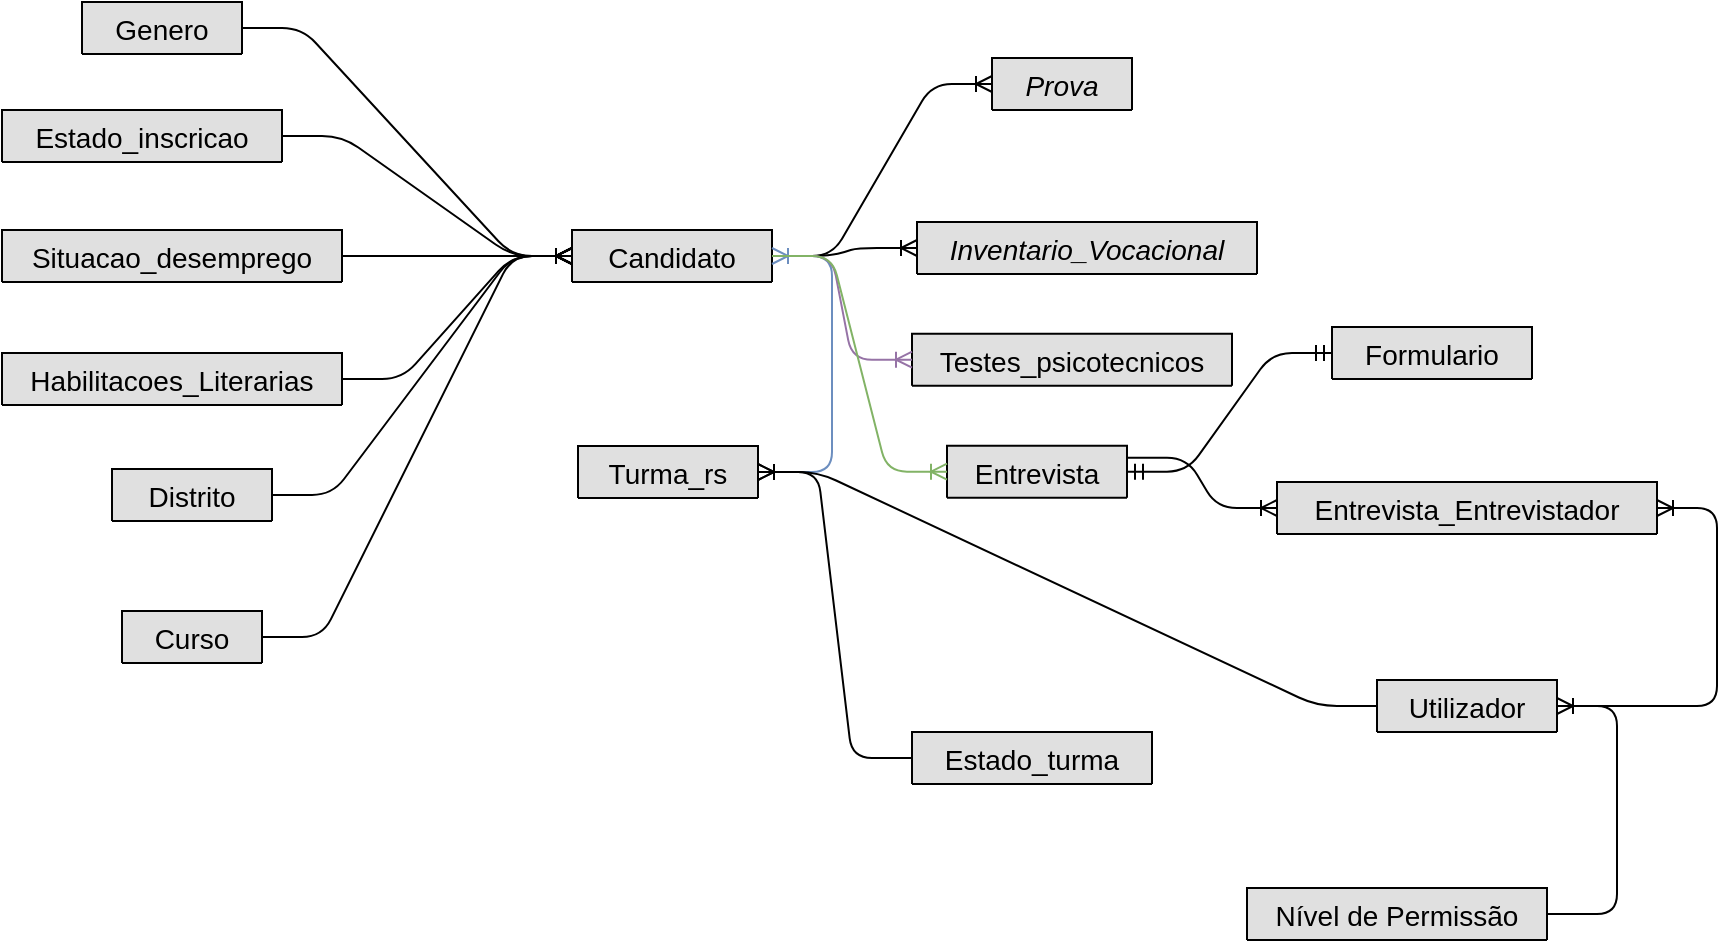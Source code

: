 <mxfile version="12.0.0" type="device" pages="1"><diagram id="Qc3Z30l9wwmc3xeC3arb" name="Página-1"><mxGraphModel dx="2522" dy="544" grid="1" gridSize="10" guides="1" tooltips="1" connect="1" arrows="1" fold="1" page="1" pageScale="1" pageWidth="1654" pageHeight="1169" math="0" shadow="0"><root><mxCell id="0"/><mxCell id="1" parent="0"/><mxCell id="0dtrpxjxvJHKiUWy4LPb-1" value="Candidato" style="swimlane;fontStyle=0;childLayout=stackLayout;horizontal=1;startSize=26;fillColor=#e0e0e0;horizontalStack=0;resizeParent=1;resizeParentMax=0;resizeLast=0;collapsible=1;marginBottom=0;swimlaneFillColor=#ffffff;align=center;fontSize=14;" vertex="1" collapsed="1" parent="1"><mxGeometry x="-830" y="194" width="100" height="26" as="geometry"><mxRectangle x="-830" y="194" width="186" height="862" as="alternateBounds"/></mxGeometry></mxCell><mxCell id="0dtrpxjxvJHKiUWy4LPb-2" value="id_candidato" style="shape=partialRectangle;top=0;left=0;right=0;bottom=1;align=left;verticalAlign=middle;fillColor=none;spacingLeft=34;spacingRight=4;overflow=hidden;rotatable=0;points=[[0,0.5],[1,0.5]];portConstraint=eastwest;dropTarget=0;fontStyle=5;fontSize=12;" vertex="1" parent="0dtrpxjxvJHKiUWy4LPb-1"><mxGeometry y="26" width="100" height="30" as="geometry"/></mxCell><mxCell id="0dtrpxjxvJHKiUWy4LPb-3" value="PK" style="shape=partialRectangle;top=0;left=0;bottom=0;fillColor=none;align=left;verticalAlign=middle;spacingLeft=4;spacingRight=4;overflow=hidden;rotatable=0;points=[];portConstraint=eastwest;part=1;fontSize=12;" vertex="1" connectable="0" parent="0dtrpxjxvJHKiUWy4LPb-2"><mxGeometry width="30" height="30" as="geometry"/></mxCell><mxCell id="0dtrpxjxvJHKiUWy4LPb-4" value="nif" style="shape=partialRectangle;top=0;left=0;right=0;bottom=0;align=left;verticalAlign=top;fillColor=none;spacingLeft=34;spacingRight=4;overflow=hidden;rotatable=0;points=[[0,0.5],[1,0.5]];portConstraint=eastwest;dropTarget=0;fontSize=12;" vertex="1" parent="0dtrpxjxvJHKiUWy4LPb-1"><mxGeometry y="56" width="100" height="26" as="geometry"/></mxCell><mxCell id="0dtrpxjxvJHKiUWy4LPb-5" value="" style="shape=partialRectangle;top=0;left=0;bottom=0;fillColor=none;align=left;verticalAlign=top;spacingLeft=4;spacingRight=4;overflow=hidden;rotatable=0;points=[];portConstraint=eastwest;part=1;fontSize=12;" vertex="1" connectable="0" parent="0dtrpxjxvJHKiUWy4LPb-4"><mxGeometry width="30" height="26" as="geometry"/></mxCell><mxCell id="0dtrpxjxvJHKiUWy4LPb-6" value="nome" style="shape=partialRectangle;top=0;left=0;right=0;bottom=0;align=left;verticalAlign=top;fillColor=none;spacingLeft=34;spacingRight=4;overflow=hidden;rotatable=0;points=[[0,0.5],[1,0.5]];portConstraint=eastwest;dropTarget=0;fontSize=12;" vertex="1" parent="0dtrpxjxvJHKiUWy4LPb-1"><mxGeometry y="82" width="100" height="26" as="geometry"/></mxCell><mxCell id="0dtrpxjxvJHKiUWy4LPb-7" value="" style="shape=partialRectangle;top=0;left=0;bottom=0;fillColor=none;align=left;verticalAlign=top;spacingLeft=4;spacingRight=4;overflow=hidden;rotatable=0;points=[];portConstraint=eastwest;part=1;fontSize=12;" vertex="1" connectable="0" parent="0dtrpxjxvJHKiUWy4LPb-6"><mxGeometry width="30" height="26" as="geometry"/></mxCell><mxCell id="0dtrpxjxvJHKiUWy4LPb-8" value="*genero" style="shape=partialRectangle;top=0;left=0;right=0;bottom=0;align=left;verticalAlign=top;fillColor=none;spacingLeft=34;spacingRight=4;overflow=hidden;rotatable=0;points=[[0,0.5],[1,0.5]];portConstraint=eastwest;dropTarget=0;fontSize=12;" vertex="1" parent="0dtrpxjxvJHKiUWy4LPb-1"><mxGeometry y="108" width="100" height="26" as="geometry"/></mxCell><mxCell id="0dtrpxjxvJHKiUWy4LPb-9" value="" style="shape=partialRectangle;top=0;left=0;bottom=0;fillColor=none;align=left;verticalAlign=top;spacingLeft=4;spacingRight=4;overflow=hidden;rotatable=0;points=[];portConstraint=eastwest;part=1;fontSize=12;" vertex="1" connectable="0" parent="0dtrpxjxvJHKiUWy4LPb-8"><mxGeometry width="30" height="26" as="geometry"/></mxCell><mxCell id="0dtrpxjxvJHKiUWy4LPb-10" value="data_nascimento" style="shape=partialRectangle;top=0;left=0;right=0;bottom=0;align=left;verticalAlign=top;fillColor=none;spacingLeft=34;spacingRight=4;overflow=hidden;rotatable=0;points=[[0,0.5],[1,0.5]];portConstraint=eastwest;dropTarget=0;fontSize=12;" vertex="1" parent="0dtrpxjxvJHKiUWy4LPb-1"><mxGeometry y="134" width="100" height="26" as="geometry"/></mxCell><mxCell id="0dtrpxjxvJHKiUWy4LPb-11" value="" style="shape=partialRectangle;top=0;left=0;bottom=0;fillColor=none;align=left;verticalAlign=top;spacingLeft=4;spacingRight=4;overflow=hidden;rotatable=0;points=[];portConstraint=eastwest;part=1;fontSize=12;" vertex="1" connectable="0" parent="0dtrpxjxvJHKiUWy4LPb-10"><mxGeometry width="30" height="26" as="geometry"/></mxCell><mxCell id="0dtrpxjxvJHKiUWy4LPb-12" value="*inscricao_estado" style="shape=partialRectangle;top=0;left=0;right=0;bottom=0;align=left;verticalAlign=top;fillColor=none;spacingLeft=34;spacingRight=4;overflow=hidden;rotatable=0;points=[[0,0.5],[1,0.5]];portConstraint=eastwest;dropTarget=0;fontSize=12;" vertex="1" parent="0dtrpxjxvJHKiUWy4LPb-1"><mxGeometry y="160" width="100" height="26" as="geometry"/></mxCell><mxCell id="0dtrpxjxvJHKiUWy4LPb-13" value="" style="shape=partialRectangle;top=0;left=0;bottom=0;fillColor=none;align=left;verticalAlign=top;spacingLeft=4;spacingRight=4;overflow=hidden;rotatable=0;points=[];portConstraint=eastwest;part=1;fontSize=12;" vertex="1" connectable="0" parent="0dtrpxjxvJHKiUWy4LPb-12"><mxGeometry width="30" height="26" as="geometry"/></mxCell><mxCell id="0dtrpxjxvJHKiUWy4LPb-14" value="data_candidatura " style="shape=partialRectangle;top=0;left=0;right=0;bottom=0;align=left;verticalAlign=top;fillColor=none;spacingLeft=34;spacingRight=4;overflow=hidden;rotatable=0;points=[[0,0.5],[1,0.5]];portConstraint=eastwest;dropTarget=0;fontSize=12;fontStyle=2" vertex="1" parent="0dtrpxjxvJHKiUWy4LPb-1"><mxGeometry y="186" width="100" height="26" as="geometry"/></mxCell><mxCell id="0dtrpxjxvJHKiUWy4LPb-15" value="" style="shape=partialRectangle;top=0;left=0;bottom=0;fillColor=none;align=left;verticalAlign=top;spacingLeft=4;spacingRight=4;overflow=hidden;rotatable=0;points=[];portConstraint=eastwest;part=1;fontSize=12;" vertex="1" connectable="0" parent="0dtrpxjxvJHKiUWy4LPb-14"><mxGeometry width="30" height="26" as="geometry"/></mxCell><mxCell id="0dtrpxjxvJHKiUWy4LPb-16" value="ano_candidatura " style="shape=partialRectangle;top=0;left=0;right=0;bottom=0;align=left;verticalAlign=top;fillColor=none;spacingLeft=34;spacingRight=4;overflow=hidden;rotatable=0;points=[[0,0.5],[1,0.5]];portConstraint=eastwest;dropTarget=0;fontSize=12;fontStyle=2" vertex="1" parent="0dtrpxjxvJHKiUWy4LPb-1"><mxGeometry y="212" width="100" height="26" as="geometry"/></mxCell><mxCell id="0dtrpxjxvJHKiUWy4LPb-17" value="" style="shape=partialRectangle;top=0;left=0;bottom=0;fillColor=none;align=left;verticalAlign=top;spacingLeft=4;spacingRight=4;overflow=hidden;rotatable=0;points=[];portConstraint=eastwest;part=1;fontSize=12;" vertex="1" connectable="0" parent="0dtrpxjxvJHKiUWy4LPb-16"><mxGeometry width="30" height="26" as="geometry"/></mxCell><mxCell id="0dtrpxjxvJHKiUWy4LPb-18" value="origem" style="shape=partialRectangle;top=0;left=0;right=0;bottom=0;align=left;verticalAlign=top;fillColor=none;spacingLeft=34;spacingRight=4;overflow=hidden;rotatable=0;points=[[0,0.5],[1,0.5]];portConstraint=eastwest;dropTarget=0;fontSize=12;fontStyle=2" vertex="1" parent="0dtrpxjxvJHKiUWy4LPb-1"><mxGeometry y="238" width="100" height="26" as="geometry"/></mxCell><mxCell id="0dtrpxjxvJHKiUWy4LPb-19" value="" style="shape=partialRectangle;top=0;left=0;bottom=0;fillColor=none;align=left;verticalAlign=top;spacingLeft=4;spacingRight=4;overflow=hidden;rotatable=0;points=[];portConstraint=eastwest;part=1;fontSize=12;" vertex="1" connectable="0" parent="0dtrpxjxvJHKiUWy4LPb-18"><mxGeometry width="30" height="26" as="geometry"/></mxCell><mxCell id="0dtrpxjxvJHKiUWy4LPb-20" value="*situacao_desemprego" style="shape=partialRectangle;top=0;left=0;right=0;bottom=0;align=left;verticalAlign=top;fillColor=none;spacingLeft=34;spacingRight=4;overflow=hidden;rotatable=0;points=[[0,0.5],[1,0.5]];portConstraint=eastwest;dropTarget=0;fontSize=12;" vertex="1" parent="0dtrpxjxvJHKiUWy4LPb-1"><mxGeometry y="264" width="100" height="26" as="geometry"/></mxCell><mxCell id="0dtrpxjxvJHKiUWy4LPb-21" value="" style="shape=partialRectangle;top=0;left=0;bottom=0;fillColor=none;align=left;verticalAlign=top;spacingLeft=4;spacingRight=4;overflow=hidden;rotatable=0;points=[];portConstraint=eastwest;part=1;fontSize=12;" vertex="1" connectable="0" parent="0dtrpxjxvJHKiUWy4LPb-20"><mxGeometry width="30" height="26" as="geometry"/></mxCell><mxCell id="0dtrpxjxvJHKiUWy4LPb-22" value="data_anulacao" style="shape=partialRectangle;top=0;left=0;right=0;bottom=0;align=left;verticalAlign=top;fillColor=none;spacingLeft=34;spacingRight=4;overflow=hidden;rotatable=0;points=[[0,0.5],[1,0.5]];portConstraint=eastwest;dropTarget=0;fontSize=12;" vertex="1" parent="0dtrpxjxvJHKiUWy4LPb-1"><mxGeometry y="290" width="100" height="26" as="geometry"/></mxCell><mxCell id="0dtrpxjxvJHKiUWy4LPb-23" value="" style="shape=partialRectangle;top=0;left=0;bottom=0;fillColor=none;align=left;verticalAlign=top;spacingLeft=4;spacingRight=4;overflow=hidden;rotatable=0;points=[];portConstraint=eastwest;part=1;fontSize=12;" vertex="1" connectable="0" parent="0dtrpxjxvJHKiUWy4LPb-22"><mxGeometry width="30" height="26" as="geometry"/></mxCell><mxCell id="0dtrpxjxvJHKiUWy4LPb-24" value="*habilitacoes_literarias" style="shape=partialRectangle;top=0;left=0;right=0;bottom=0;align=left;verticalAlign=top;fillColor=none;spacingLeft=34;spacingRight=4;overflow=hidden;rotatable=0;points=[[0,0.5],[1,0.5]];portConstraint=eastwest;dropTarget=0;fontSize=12;" vertex="1" parent="0dtrpxjxvJHKiUWy4LPb-1"><mxGeometry y="316" width="100" height="26" as="geometry"/></mxCell><mxCell id="0dtrpxjxvJHKiUWy4LPb-25" value="" style="shape=partialRectangle;top=0;left=0;bottom=0;fillColor=none;align=left;verticalAlign=top;spacingLeft=4;spacingRight=4;overflow=hidden;rotatable=0;points=[];portConstraint=eastwest;part=1;fontSize=12;" vertex="1" connectable="0" parent="0dtrpxjxvJHKiUWy4LPb-24"><mxGeometry width="30" height="26" as="geometry"/></mxCell><mxCell id="0dtrpxjxvJHKiUWy4LPb-26" value="escola_proveniencia" style="shape=partialRectangle;top=0;left=0;right=0;bottom=0;align=left;verticalAlign=top;fillColor=none;spacingLeft=34;spacingRight=4;overflow=hidden;rotatable=0;points=[[0,0.5],[1,0.5]];portConstraint=eastwest;dropTarget=0;fontSize=12;" vertex="1" parent="0dtrpxjxvJHKiUWy4LPb-1"><mxGeometry y="342" width="100" height="26" as="geometry"/></mxCell><mxCell id="0dtrpxjxvJHKiUWy4LPb-27" value="" style="shape=partialRectangle;top=0;left=0;bottom=0;fillColor=none;align=left;verticalAlign=top;spacingLeft=4;spacingRight=4;overflow=hidden;rotatable=0;points=[];portConstraint=eastwest;part=1;fontSize=12;" vertex="1" connectable="0" parent="0dtrpxjxvJHKiUWy4LPb-26"><mxGeometry width="30" height="26" as="geometry"/></mxCell><mxCell id="0dtrpxjxvJHKiUWy4LPb-28" value="contacto_telefonico" style="shape=partialRectangle;top=0;left=0;right=0;bottom=0;align=left;verticalAlign=top;fillColor=none;spacingLeft=34;spacingRight=4;overflow=hidden;rotatable=0;points=[[0,0.5],[1,0.5]];portConstraint=eastwest;dropTarget=0;fontSize=12;" vertex="1" parent="0dtrpxjxvJHKiUWy4LPb-1"><mxGeometry y="368" width="100" height="26" as="geometry"/></mxCell><mxCell id="0dtrpxjxvJHKiUWy4LPb-29" value="" style="shape=partialRectangle;top=0;left=0;bottom=0;fillColor=none;align=left;verticalAlign=top;spacingLeft=4;spacingRight=4;overflow=hidden;rotatable=0;points=[];portConstraint=eastwest;part=1;fontSize=12;" vertex="1" connectable="0" parent="0dtrpxjxvJHKiUWy4LPb-28"><mxGeometry width="30" height="26" as="geometry"/></mxCell><mxCell id="0dtrpxjxvJHKiUWy4LPb-30" value="*distrito" style="shape=partialRectangle;top=0;left=0;right=0;bottom=0;align=left;verticalAlign=top;fillColor=none;spacingLeft=34;spacingRight=4;overflow=hidden;rotatable=0;points=[[0,0.5],[1,0.5]];portConstraint=eastwest;dropTarget=0;fontSize=12;" vertex="1" parent="0dtrpxjxvJHKiUWy4LPb-1"><mxGeometry y="394" width="100" height="26" as="geometry"/></mxCell><mxCell id="0dtrpxjxvJHKiUWy4LPb-31" value="" style="shape=partialRectangle;top=0;left=0;bottom=0;fillColor=none;align=left;verticalAlign=top;spacingLeft=4;spacingRight=4;overflow=hidden;rotatable=0;points=[];portConstraint=eastwest;part=1;fontSize=12;" vertex="1" connectable="0" parent="0dtrpxjxvJHKiUWy4LPb-30"><mxGeometry width="30" height="26" as="geometry"/></mxCell><mxCell id="0dtrpxjxvJHKiUWy4LPb-32" value="freguesia" style="shape=partialRectangle;top=0;left=0;right=0;bottom=0;align=left;verticalAlign=top;fillColor=none;spacingLeft=34;spacingRight=4;overflow=hidden;rotatable=0;points=[[0,0.5],[1,0.5]];portConstraint=eastwest;dropTarget=0;fontSize=12;" vertex="1" parent="0dtrpxjxvJHKiUWy4LPb-1"><mxGeometry y="420" width="100" height="26" as="geometry"/></mxCell><mxCell id="0dtrpxjxvJHKiUWy4LPb-33" value="" style="shape=partialRectangle;top=0;left=0;bottom=0;fillColor=none;align=left;verticalAlign=top;spacingLeft=4;spacingRight=4;overflow=hidden;rotatable=0;points=[];portConstraint=eastwest;part=1;fontSize=12;" vertex="1" connectable="0" parent="0dtrpxjxvJHKiUWy4LPb-32"><mxGeometry width="30" height="26" as="geometry"/></mxCell><mxCell id="0dtrpxjxvJHKiUWy4LPb-34" value="localidade" style="shape=partialRectangle;top=0;left=0;right=0;bottom=0;align=left;verticalAlign=top;fillColor=none;spacingLeft=34;spacingRight=4;overflow=hidden;rotatable=0;points=[[0,0.5],[1,0.5]];portConstraint=eastwest;dropTarget=0;fontSize=12;" vertex="1" parent="0dtrpxjxvJHKiUWy4LPb-1"><mxGeometry y="446" width="100" height="26" as="geometry"/></mxCell><mxCell id="0dtrpxjxvJHKiUWy4LPb-35" value="" style="shape=partialRectangle;top=0;left=0;bottom=0;fillColor=none;align=left;verticalAlign=top;spacingLeft=4;spacingRight=4;overflow=hidden;rotatable=0;points=[];portConstraint=eastwest;part=1;fontSize=12;" vertex="1" connectable="0" parent="0dtrpxjxvJHKiUWy4LPb-34"><mxGeometry width="30" height="26" as="geometry"/></mxCell><mxCell id="0dtrpxjxvJHKiUWy4LPb-36" value="email" style="shape=partialRectangle;top=0;left=0;right=0;bottom=0;align=left;verticalAlign=top;fillColor=none;spacingLeft=34;spacingRight=4;overflow=hidden;rotatable=0;points=[[0,0.5],[1,0.5]];portConstraint=eastwest;dropTarget=0;fontSize=12;" vertex="1" parent="0dtrpxjxvJHKiUWy4LPb-1"><mxGeometry y="472" width="100" height="26" as="geometry"/></mxCell><mxCell id="0dtrpxjxvJHKiUWy4LPb-37" value="" style="shape=partialRectangle;top=0;left=0;bottom=0;fillColor=none;align=left;verticalAlign=top;spacingLeft=4;spacingRight=4;overflow=hidden;rotatable=0;points=[];portConstraint=eastwest;part=1;fontSize=12;" vertex="1" connectable="0" parent="0dtrpxjxvJHKiUWy4LPb-36"><mxGeometry width="30" height="26" as="geometry"/></mxCell><mxCell id="0dtrpxjxvJHKiUWy4LPb-38" value="*curso_opcao_1" style="shape=partialRectangle;top=0;left=0;right=0;bottom=0;align=left;verticalAlign=top;fillColor=none;spacingLeft=34;spacingRight=4;overflow=hidden;rotatable=0;points=[[0,0.5],[1,0.5]];portConstraint=eastwest;dropTarget=0;fontSize=12;" vertex="1" parent="0dtrpxjxvJHKiUWy4LPb-1"><mxGeometry y="498" width="100" height="26" as="geometry"/></mxCell><mxCell id="0dtrpxjxvJHKiUWy4LPb-39" value="" style="shape=partialRectangle;top=0;left=0;bottom=0;fillColor=none;align=left;verticalAlign=top;spacingLeft=4;spacingRight=4;overflow=hidden;rotatable=0;points=[];portConstraint=eastwest;part=1;fontSize=12;" vertex="1" connectable="0" parent="0dtrpxjxvJHKiUWy4LPb-38"><mxGeometry width="30" height="26" as="geometry"/></mxCell><mxCell id="0dtrpxjxvJHKiUWy4LPb-40" value="*turma_rs" style="shape=partialRectangle;top=0;left=0;right=0;bottom=0;align=left;verticalAlign=top;fillColor=none;spacingLeft=34;spacingRight=4;overflow=hidden;rotatable=0;points=[[0,0.5],[1,0.5]];portConstraint=eastwest;dropTarget=0;fontSize=12;" vertex="1" parent="0dtrpxjxvJHKiUWy4LPb-1"><mxGeometry y="524" width="100" height="26" as="geometry"/></mxCell><mxCell id="0dtrpxjxvJHKiUWy4LPb-41" value="" style="shape=partialRectangle;top=0;left=0;bottom=0;fillColor=none;align=left;verticalAlign=top;spacingLeft=4;spacingRight=4;overflow=hidden;rotatable=0;points=[];portConstraint=eastwest;part=1;fontSize=12;" vertex="1" connectable="0" parent="0dtrpxjxvJHKiUWy4LPb-40"><mxGeometry width="30" height="26" as="geometry"/></mxCell><mxCell id="0dtrpxjxvJHKiUWy4LPb-42" value="*curso_opcao_2" style="shape=partialRectangle;top=0;left=0;right=0;bottom=0;align=left;verticalAlign=top;fillColor=none;spacingLeft=34;spacingRight=4;overflow=hidden;rotatable=0;points=[[0,0.5],[1,0.5]];portConstraint=eastwest;dropTarget=0;fontSize=12;" vertex="1" parent="0dtrpxjxvJHKiUWy4LPb-1"><mxGeometry y="550" width="100" height="26" as="geometry"/></mxCell><mxCell id="0dtrpxjxvJHKiUWy4LPb-43" value="" style="shape=partialRectangle;top=0;left=0;bottom=0;fillColor=none;align=left;verticalAlign=top;spacingLeft=4;spacingRight=4;overflow=hidden;rotatable=0;points=[];portConstraint=eastwest;part=1;fontSize=12;" vertex="1" connectable="0" parent="0dtrpxjxvJHKiUWy4LPb-42"><mxGeometry width="30" height="26" as="geometry"/></mxCell><mxCell id="0dtrpxjxvJHKiUWy4LPb-44" value="url_ficha_inscricao" style="shape=partialRectangle;top=0;left=0;right=0;bottom=0;align=left;verticalAlign=top;fillColor=none;spacingLeft=34;spacingRight=4;overflow=hidden;rotatable=0;points=[[0,0.5],[1,0.5]];portConstraint=eastwest;dropTarget=0;fontSize=12;fontStyle=0" vertex="1" parent="0dtrpxjxvJHKiUWy4LPb-1"><mxGeometry y="576" width="100" height="26" as="geometry"/></mxCell><mxCell id="0dtrpxjxvJHKiUWy4LPb-45" value="" style="shape=partialRectangle;top=0;left=0;bottom=0;fillColor=none;align=left;verticalAlign=top;spacingLeft=4;spacingRight=4;overflow=hidden;rotatable=0;points=[];portConstraint=eastwest;part=1;fontSize=12;" vertex="1" connectable="0" parent="0dtrpxjxvJHKiUWy4LPb-44"><mxGeometry width="30" height="26" as="geometry"/></mxCell><mxCell id="0dtrpxjxvJHKiUWy4LPb-46" value="url_cartao_cidadao" style="shape=partialRectangle;top=0;left=0;right=0;bottom=0;align=left;verticalAlign=top;fillColor=none;spacingLeft=34;spacingRight=4;overflow=hidden;rotatable=0;points=[[0,0.5],[1,0.5]];portConstraint=eastwest;dropTarget=0;fontSize=12;fontStyle=0" vertex="1" parent="0dtrpxjxvJHKiUWy4LPb-1"><mxGeometry y="602" width="100" height="26" as="geometry"/></mxCell><mxCell id="0dtrpxjxvJHKiUWy4LPb-47" value="" style="shape=partialRectangle;top=0;left=0;bottom=0;fillColor=none;align=left;verticalAlign=top;spacingLeft=4;spacingRight=4;overflow=hidden;rotatable=0;points=[];portConstraint=eastwest;part=1;fontSize=12;" vertex="1" connectable="0" parent="0dtrpxjxvJHKiUWy4LPb-46"><mxGeometry width="30" height="26" as="geometry"/></mxCell><mxCell id="0dtrpxjxvJHKiUWy4LPb-48" value="url_certificado_habilitacoes" style="shape=partialRectangle;top=0;left=0;right=0;bottom=0;align=left;verticalAlign=top;fillColor=none;spacingLeft=34;spacingRight=4;overflow=hidden;rotatable=0;points=[[0,0.5],[1,0.5]];portConstraint=eastwest;dropTarget=0;fontSize=12;fontStyle=0" vertex="1" parent="0dtrpxjxvJHKiUWy4LPb-1"><mxGeometry y="628" width="100" height="26" as="geometry"/></mxCell><mxCell id="0dtrpxjxvJHKiUWy4LPb-49" value="" style="shape=partialRectangle;top=0;left=0;bottom=0;fillColor=none;align=left;verticalAlign=top;spacingLeft=4;spacingRight=4;overflow=hidden;rotatable=0;points=[];portConstraint=eastwest;part=1;fontSize=12;" vertex="1" connectable="0" parent="0dtrpxjxvJHKiUWy4LPb-48"><mxGeometry width="30" height="26" as="geometry"/></mxCell><mxCell id="0dtrpxjxvJHKiUWy4LPb-50" value="url_declaracao_emprego" style="shape=partialRectangle;top=0;left=0;right=0;bottom=0;align=left;verticalAlign=top;fillColor=none;spacingLeft=34;spacingRight=4;overflow=hidden;rotatable=0;points=[[0,0.5],[1,0.5]];portConstraint=eastwest;dropTarget=0;fontSize=12;fontStyle=0" vertex="1" parent="0dtrpxjxvJHKiUWy4LPb-1"><mxGeometry y="654" width="100" height="26" as="geometry"/></mxCell><mxCell id="0dtrpxjxvJHKiUWy4LPb-51" value="" style="shape=partialRectangle;top=0;left=0;bottom=0;fillColor=none;align=left;verticalAlign=top;spacingLeft=4;spacingRight=4;overflow=hidden;rotatable=0;points=[];portConstraint=eastwest;part=1;fontSize=12;" vertex="1" connectable="0" parent="0dtrpxjxvJHKiUWy4LPb-50"><mxGeometry width="30" height="26" as="geometry"/></mxCell><mxCell id="0dtrpxjxvJHKiUWy4LPb-52" value="url_curriculo" style="shape=partialRectangle;top=0;left=0;right=0;bottom=0;align=left;verticalAlign=top;fillColor=none;spacingLeft=34;spacingRight=4;overflow=hidden;rotatable=0;points=[[0,0.5],[1,0.5]];portConstraint=eastwest;dropTarget=0;fontSize=12;fontStyle=0" vertex="1" parent="0dtrpxjxvJHKiUWy4LPb-1"><mxGeometry y="680" width="100" height="26" as="geometry"/></mxCell><mxCell id="0dtrpxjxvJHKiUWy4LPb-53" value="" style="shape=partialRectangle;top=0;left=0;bottom=0;fillColor=none;align=left;verticalAlign=top;spacingLeft=4;spacingRight=4;overflow=hidden;rotatable=0;points=[];portConstraint=eastwest;part=1;fontSize=12;" vertex="1" connectable="0" parent="0dtrpxjxvJHKiUWy4LPb-52"><mxGeometry width="30" height="26" as="geometry"/></mxCell><mxCell id="0dtrpxjxvJHKiUWy4LPb-54" value="url_registo_criminal" style="shape=partialRectangle;top=0;left=0;right=0;bottom=0;align=left;verticalAlign=top;fillColor=none;spacingLeft=34;spacingRight=4;overflow=hidden;rotatable=0;points=[[0,0.5],[1,0.5]];portConstraint=eastwest;dropTarget=0;fontSize=12;fontStyle=0" vertex="1" parent="0dtrpxjxvJHKiUWy4LPb-1"><mxGeometry y="706" width="100" height="26" as="geometry"/></mxCell><mxCell id="0dtrpxjxvJHKiUWy4LPb-55" value="" style="shape=partialRectangle;top=0;left=0;bottom=0;fillColor=none;align=left;verticalAlign=top;spacingLeft=4;spacingRight=4;overflow=hidden;rotatable=0;points=[];portConstraint=eastwest;part=1;fontSize=12;" vertex="1" connectable="0" parent="0dtrpxjxvJHKiUWy4LPb-54"><mxGeometry width="30" height="26" as="geometry"/></mxCell><mxCell id="0dtrpxjxvJHKiUWy4LPb-56" value="am" style="shape=partialRectangle;top=0;left=0;right=0;bottom=0;align=left;verticalAlign=top;fillColor=none;spacingLeft=34;spacingRight=4;overflow=hidden;rotatable=0;points=[[0,0.5],[1,0.5]];portConstraint=eastwest;dropTarget=0;fontSize=12;fontColor=#000000;fontStyle=2;strokeColor=none;" vertex="1" parent="0dtrpxjxvJHKiUWy4LPb-1"><mxGeometry y="732" width="100" height="26" as="geometry"/></mxCell><mxCell id="0dtrpxjxvJHKiUWy4LPb-57" value="" style="shape=partialRectangle;top=0;left=0;bottom=0;fillColor=none;align=left;verticalAlign=top;spacingLeft=4;spacingRight=4;overflow=hidden;rotatable=0;points=[];portConstraint=eastwest;part=1;fontSize=12;" vertex="1" connectable="0" parent="0dtrpxjxvJHKiUWy4LPb-56"><mxGeometry width="30" height="26" as="geometry"/></mxCell><mxCell id="0dtrpxjxvJHKiUWy4LPb-58" value="apto" style="shape=partialRectangle;top=0;left=0;right=0;bottom=0;align=left;verticalAlign=top;fillColor=none;spacingLeft=34;spacingRight=4;overflow=hidden;rotatable=0;points=[[0,0.5],[1,0.5]];portConstraint=eastwest;dropTarget=0;fontSize=12;fontStyle=2" vertex="1" parent="0dtrpxjxvJHKiUWy4LPb-1"><mxGeometry y="758" width="100" height="26" as="geometry"/></mxCell><mxCell id="0dtrpxjxvJHKiUWy4LPb-59" value="" style="shape=partialRectangle;top=0;left=0;bottom=0;fillColor=none;align=left;verticalAlign=top;spacingLeft=4;spacingRight=4;overflow=hidden;rotatable=0;points=[];portConstraint=eastwest;part=1;fontSize=12;" vertex="1" connectable="0" parent="0dtrpxjxvJHKiUWy4LPb-58"><mxGeometry width="30" height="26" as="geometry"/></mxCell><mxCell id="0dtrpxjxvJHKiUWy4LPb-60" value="categorizacao" style="shape=partialRectangle;top=0;left=0;right=0;bottom=0;align=left;verticalAlign=top;fillColor=none;spacingLeft=34;spacingRight=4;overflow=hidden;rotatable=0;points=[[0,0.5],[1,0.5]];portConstraint=eastwest;dropTarget=0;fontSize=12;fontColor=#000000;strokeColor=#000000;fontStyle=2" vertex="1" parent="0dtrpxjxvJHKiUWy4LPb-1"><mxGeometry y="784" width="100" height="26" as="geometry"/></mxCell><mxCell id="0dtrpxjxvJHKiUWy4LPb-61" value="" style="shape=partialRectangle;top=0;left=0;bottom=0;fillColor=none;align=left;verticalAlign=top;spacingLeft=4;spacingRight=4;overflow=hidden;rotatable=0;points=[];portConstraint=eastwest;part=1;fontSize=12;" vertex="1" connectable="0" parent="0dtrpxjxvJHKiUWy4LPb-60"><mxGeometry width="30" height="26" as="geometry"/></mxCell><mxCell id="0dtrpxjxvJHKiUWy4LPb-62" value="data_assessment" style="shape=partialRectangle;top=0;left=0;right=0;bottom=0;align=left;verticalAlign=top;fillColor=none;spacingLeft=34;spacingRight=4;overflow=hidden;rotatable=0;points=[[0,0.5],[1,0.5]];portConstraint=eastwest;dropTarget=0;fontSize=12;fontColor=#000000;fontStyle=2" vertex="1" parent="0dtrpxjxvJHKiUWy4LPb-1"><mxGeometry y="810" width="100" height="26" as="geometry"/></mxCell><mxCell id="0dtrpxjxvJHKiUWy4LPb-63" value="" style="shape=partialRectangle;top=0;left=0;bottom=0;fillColor=none;align=left;verticalAlign=top;spacingLeft=4;spacingRight=4;overflow=hidden;rotatable=0;points=[];portConstraint=eastwest;part=1;fontSize=12;" vertex="1" connectable="0" parent="0dtrpxjxvJHKiUWy4LPb-62"><mxGeometry width="30" height="26" as="geometry"/></mxCell><mxCell id="0dtrpxjxvJHKiUWy4LPb-64" value="observacoes" style="shape=partialRectangle;top=0;left=0;right=0;bottom=0;align=left;verticalAlign=top;fillColor=none;spacingLeft=34;spacingRight=4;overflow=hidden;rotatable=0;points=[[0,0.5],[1,0.5]];portConstraint=eastwest;dropTarget=0;fontSize=12;" vertex="1" parent="0dtrpxjxvJHKiUWy4LPb-1"><mxGeometry y="836" width="100" height="26" as="geometry"/></mxCell><mxCell id="0dtrpxjxvJHKiUWy4LPb-65" value="" style="shape=partialRectangle;top=0;left=0;bottom=0;fillColor=none;align=left;verticalAlign=top;spacingLeft=4;spacingRight=4;overflow=hidden;rotatable=0;points=[];portConstraint=eastwest;part=1;fontSize=12;" vertex="1" connectable="0" parent="0dtrpxjxvJHKiUWy4LPb-64"><mxGeometry width="30" height="26" as="geometry"/></mxCell><mxCell id="0dtrpxjxvJHKiUWy4LPb-66" value="Testes_psicotecnicos" style="swimlane;fontStyle=0;childLayout=stackLayout;horizontal=1;startSize=26;fillColor=#e0e0e0;horizontalStack=0;resizeParent=1;resizeParentMax=0;resizeLast=0;collapsible=1;marginBottom=0;swimlaneFillColor=#ffffff;align=center;fontSize=14;" vertex="1" collapsed="1" parent="1"><mxGeometry x="-660" y="245.864" width="160" height="26" as="geometry"><mxRectangle x="-567.5" y="354.364" width="195" height="144" as="alternateBounds"/></mxGeometry></mxCell><mxCell id="0dtrpxjxvJHKiUWy4LPb-67" value="id_teste_psicotecnico" style="shape=partialRectangle;top=0;left=0;right=0;bottom=1;align=left;verticalAlign=middle;fillColor=none;spacingLeft=34;spacingRight=4;overflow=hidden;rotatable=0;points=[[0,0.5],[1,0.5]];portConstraint=eastwest;dropTarget=0;fontStyle=5;fontSize=12;" vertex="1" parent="0dtrpxjxvJHKiUWy4LPb-66"><mxGeometry y="26" width="160" height="30" as="geometry"/></mxCell><mxCell id="0dtrpxjxvJHKiUWy4LPb-68" value="PK" style="shape=partialRectangle;top=0;left=0;bottom=0;fillColor=none;align=left;verticalAlign=middle;spacingLeft=4;spacingRight=4;overflow=hidden;rotatable=0;points=[];portConstraint=eastwest;part=1;fontSize=12;" vertex="1" connectable="0" parent="0dtrpxjxvJHKiUWy4LPb-67"><mxGeometry width="30" height="30" as="geometry"/></mxCell><mxCell id="0dtrpxjxvJHKiUWy4LPb-69" value="data" style="shape=partialRectangle;top=0;left=0;right=0;bottom=0;align=left;verticalAlign=top;fillColor=none;spacingLeft=34;spacingRight=4;overflow=hidden;rotatable=0;points=[[0,0.5],[1,0.5]];portConstraint=eastwest;dropTarget=0;fontSize=12;" vertex="1" parent="0dtrpxjxvJHKiUWy4LPb-66"><mxGeometry y="56" width="160" height="26" as="geometry"/></mxCell><mxCell id="0dtrpxjxvJHKiUWy4LPb-70" value="" style="shape=partialRectangle;top=0;left=0;bottom=0;fillColor=none;align=left;verticalAlign=top;spacingLeft=4;spacingRight=4;overflow=hidden;rotatable=0;points=[];portConstraint=eastwest;part=1;fontSize=12;" vertex="1" connectable="0" parent="0dtrpxjxvJHKiUWy4LPb-69"><mxGeometry width="30" height="26" as="geometry"/></mxCell><mxCell id="0dtrpxjxvJHKiUWy4LPb-71" value="resultado&#10;" style="shape=partialRectangle;top=0;left=0;right=0;bottom=0;align=left;verticalAlign=top;fillColor=none;spacingLeft=34;spacingRight=4;overflow=hidden;rotatable=0;points=[[0,0.5],[1,0.5]];portConstraint=eastwest;dropTarget=0;fontSize=12;" vertex="1" parent="0dtrpxjxvJHKiUWy4LPb-66"><mxGeometry y="82" width="160" height="26" as="geometry"/></mxCell><mxCell id="0dtrpxjxvJHKiUWy4LPb-72" value="" style="shape=partialRectangle;top=0;left=0;bottom=0;fillColor=none;align=left;verticalAlign=top;spacingLeft=4;spacingRight=4;overflow=hidden;rotatable=0;points=[];portConstraint=eastwest;part=1;fontSize=12;" vertex="1" connectable="0" parent="0dtrpxjxvJHKiUWy4LPb-71"><mxGeometry width="30" height="26" as="geometry"/></mxCell><mxCell id="0dtrpxjxvJHKiUWy4LPb-73" value="*id_candidato" style="shape=partialRectangle;top=0;left=0;right=0;bottom=0;align=left;verticalAlign=top;fillColor=none;spacingLeft=34;spacingRight=4;overflow=hidden;rotatable=0;points=[[0,0.5],[1,0.5]];portConstraint=eastwest;dropTarget=0;fontSize=12;" vertex="1" parent="0dtrpxjxvJHKiUWy4LPb-66"><mxGeometry y="108" width="160" height="26" as="geometry"/></mxCell><mxCell id="0dtrpxjxvJHKiUWy4LPb-74" value="" style="shape=partialRectangle;top=0;left=0;bottom=0;fillColor=none;align=left;verticalAlign=top;spacingLeft=4;spacingRight=4;overflow=hidden;rotatable=0;points=[];portConstraint=eastwest;part=1;fontSize=12;" vertex="1" connectable="0" parent="0dtrpxjxvJHKiUWy4LPb-73"><mxGeometry width="30" height="26" as="geometry"/></mxCell><mxCell id="0dtrpxjxvJHKiUWy4LPb-75" value="" style="shape=partialRectangle;top=0;left=0;right=0;bottom=0;align=left;verticalAlign=top;fillColor=none;spacingLeft=34;spacingRight=4;overflow=hidden;rotatable=0;points=[[0,0.5],[1,0.5]];portConstraint=eastwest;dropTarget=0;fontSize=12;" vertex="1" parent="0dtrpxjxvJHKiUWy4LPb-66"><mxGeometry y="134" width="160" height="10" as="geometry"/></mxCell><mxCell id="0dtrpxjxvJHKiUWy4LPb-76" value="" style="shape=partialRectangle;top=0;left=0;bottom=0;fillColor=none;align=left;verticalAlign=top;spacingLeft=4;spacingRight=4;overflow=hidden;rotatable=0;points=[];portConstraint=eastwest;part=1;fontSize=12;" vertex="1" connectable="0" parent="0dtrpxjxvJHKiUWy4LPb-75"><mxGeometry width="30" height="10" as="geometry"/></mxCell><mxCell id="0dtrpxjxvJHKiUWy4LPb-77" value="Turma_rs" style="swimlane;fontStyle=0;childLayout=stackLayout;horizontal=1;startSize=26;fillColor=#e0e0e0;horizontalStack=0;resizeParent=1;resizeParentMax=0;resizeLast=0;collapsible=1;marginBottom=0;swimlaneFillColor=#ffffff;align=center;fontSize=14;" vertex="1" collapsed="1" parent="1"><mxGeometry x="-827" y="302" width="90" height="26" as="geometry"><mxRectangle x="-830" y="1078.5" width="190" height="118" as="alternateBounds"/></mxGeometry></mxCell><mxCell id="0dtrpxjxvJHKiUWy4LPb-78" value="id_turma_rs" style="shape=partialRectangle;top=0;left=0;right=0;bottom=1;align=left;verticalAlign=middle;fillColor=none;spacingLeft=34;spacingRight=4;overflow=hidden;rotatable=0;points=[[0,0.5],[1,0.5]];portConstraint=eastwest;dropTarget=0;fontStyle=5;fontSize=12;" vertex="1" parent="0dtrpxjxvJHKiUWy4LPb-77"><mxGeometry y="26" width="90" height="30" as="geometry"/></mxCell><mxCell id="0dtrpxjxvJHKiUWy4LPb-79" value="PK" style="shape=partialRectangle;top=0;left=0;bottom=0;fillColor=none;align=left;verticalAlign=middle;spacingLeft=4;spacingRight=4;overflow=hidden;rotatable=0;points=[];portConstraint=eastwest;part=1;fontSize=12;" vertex="1" connectable="0" parent="0dtrpxjxvJHKiUWy4LPb-78"><mxGeometry width="30" height="30" as="geometry"/></mxCell><mxCell id="0dtrpxjxvJHKiUWy4LPb-80" value="*id_assistente_formacao" style="shape=partialRectangle;top=0;left=0;right=0;bottom=0;align=left;verticalAlign=top;fillColor=none;spacingLeft=34;spacingRight=4;overflow=hidden;rotatable=0;points=[[0,0.5],[1,0.5]];portConstraint=eastwest;dropTarget=0;fontSize=12;" vertex="1" parent="0dtrpxjxvJHKiUWy4LPb-77"><mxGeometry y="56" width="90" height="26" as="geometry"/></mxCell><mxCell id="0dtrpxjxvJHKiUWy4LPb-81" value="" style="shape=partialRectangle;top=0;left=0;bottom=0;fillColor=none;align=left;verticalAlign=top;spacingLeft=4;spacingRight=4;overflow=hidden;rotatable=0;points=[];portConstraint=eastwest;part=1;fontSize=12;" vertex="1" connectable="0" parent="0dtrpxjxvJHKiUWy4LPb-80"><mxGeometry width="30" height="26" as="geometry"/></mxCell><mxCell id="0dtrpxjxvJHKiUWy4LPb-82" value="*id_estado_turma" style="shape=partialRectangle;top=0;left=0;right=0;bottom=0;align=left;verticalAlign=top;fillColor=none;spacingLeft=34;spacingRight=4;overflow=hidden;rotatable=0;points=[[0,0.5],[1,0.5]];portConstraint=eastwest;dropTarget=0;fontSize=12;" vertex="1" parent="0dtrpxjxvJHKiUWy4LPb-77"><mxGeometry y="82" width="90" height="26" as="geometry"/></mxCell><mxCell id="0dtrpxjxvJHKiUWy4LPb-83" value="" style="shape=partialRectangle;top=0;left=0;bottom=0;fillColor=none;align=left;verticalAlign=top;spacingLeft=4;spacingRight=4;overflow=hidden;rotatable=0;points=[];portConstraint=eastwest;part=1;fontSize=12;" vertex="1" connectable="0" parent="0dtrpxjxvJHKiUWy4LPb-82"><mxGeometry width="30" height="26" as="geometry"/></mxCell><mxCell id="0dtrpxjxvJHKiUWy4LPb-84" value="" style="shape=partialRectangle;top=0;left=0;right=0;bottom=0;align=left;verticalAlign=top;fillColor=none;spacingLeft=34;spacingRight=4;overflow=hidden;rotatable=0;points=[[0,0.5],[1,0.5]];portConstraint=eastwest;dropTarget=0;fontSize=12;" vertex="1" parent="0dtrpxjxvJHKiUWy4LPb-77"><mxGeometry y="108" width="90" height="10" as="geometry"/></mxCell><mxCell id="0dtrpxjxvJHKiUWy4LPb-85" value="" style="shape=partialRectangle;top=0;left=0;bottom=0;fillColor=none;align=left;verticalAlign=top;spacingLeft=4;spacingRight=4;overflow=hidden;rotatable=0;points=[];portConstraint=eastwest;part=1;fontSize=12;" vertex="1" connectable="0" parent="0dtrpxjxvJHKiUWy4LPb-84"><mxGeometry width="30" height="10" as="geometry"/></mxCell><mxCell id="0dtrpxjxvJHKiUWy4LPb-86" value="Entrevista" style="swimlane;fontStyle=0;childLayout=stackLayout;horizontal=1;startSize=26;fillColor=#e0e0e0;horizontalStack=0;resizeParent=1;resizeParentMax=0;resizeLast=0;collapsible=1;marginBottom=0;swimlaneFillColor=#ffffff;align=center;fontSize=14;" vertex="1" collapsed="1" parent="1"><mxGeometry x="-642.5" y="301.818" width="90" height="26" as="geometry"><mxRectangle x="-560" y="539.318" width="160" height="108" as="alternateBounds"/></mxGeometry></mxCell><mxCell id="0dtrpxjxvJHKiUWy4LPb-87" value="id_entrevista" style="shape=partialRectangle;top=0;left=0;right=0;bottom=1;align=left;verticalAlign=middle;fillColor=none;spacingLeft=34;spacingRight=4;overflow=hidden;rotatable=0;points=[[0,0.5],[1,0.5]];portConstraint=eastwest;dropTarget=0;fontStyle=5;fontSize=12;" vertex="1" parent="0dtrpxjxvJHKiUWy4LPb-86"><mxGeometry y="26" width="90" height="30" as="geometry"/></mxCell><mxCell id="0dtrpxjxvJHKiUWy4LPb-88" value="PK" style="shape=partialRectangle;top=0;left=0;bottom=0;fillColor=none;align=left;verticalAlign=middle;spacingLeft=4;spacingRight=4;overflow=hidden;rotatable=0;points=[];portConstraint=eastwest;part=1;fontSize=12;" vertex="1" connectable="0" parent="0dtrpxjxvJHKiUWy4LPb-87"><mxGeometry width="30" height="30" as="geometry"/></mxCell><mxCell id="0dtrpxjxvJHKiUWy4LPb-89" value="data" style="shape=partialRectangle;top=0;left=0;right=0;bottom=0;align=left;verticalAlign=top;fillColor=none;spacingLeft=34;spacingRight=4;overflow=hidden;rotatable=0;points=[[0,0.5],[1,0.5]];portConstraint=eastwest;dropTarget=0;fontSize=12;" vertex="1" parent="0dtrpxjxvJHKiUWy4LPb-86"><mxGeometry y="56" width="90" height="26" as="geometry"/></mxCell><mxCell id="0dtrpxjxvJHKiUWy4LPb-90" value="" style="shape=partialRectangle;top=0;left=0;bottom=0;fillColor=none;align=left;verticalAlign=top;spacingLeft=4;spacingRight=4;overflow=hidden;rotatable=0;points=[];portConstraint=eastwest;part=1;fontSize=12;" vertex="1" connectable="0" parent="0dtrpxjxvJHKiUWy4LPb-89"><mxGeometry width="30" height="26" as="geometry"/></mxCell><mxCell id="0dtrpxjxvJHKiUWy4LPb-91" value="*id_candidato" style="shape=partialRectangle;top=0;left=0;right=0;bottom=0;align=left;verticalAlign=top;fillColor=none;spacingLeft=34;spacingRight=4;overflow=hidden;rotatable=0;points=[[0,0.5],[1,0.5]];portConstraint=eastwest;dropTarget=0;fontSize=12;" vertex="1" parent="0dtrpxjxvJHKiUWy4LPb-86"><mxGeometry y="82" width="90" height="26" as="geometry"/></mxCell><mxCell id="0dtrpxjxvJHKiUWy4LPb-92" value="" style="shape=partialRectangle;top=0;left=0;bottom=0;fillColor=none;align=left;verticalAlign=top;spacingLeft=4;spacingRight=4;overflow=hidden;rotatable=0;points=[];portConstraint=eastwest;part=1;fontSize=12;" vertex="1" connectable="0" parent="0dtrpxjxvJHKiUWy4LPb-91"><mxGeometry width="30" height="26" as="geometry"/></mxCell><mxCell id="0dtrpxjxvJHKiUWy4LPb-93" value="Entrevista_Entrevistador" style="swimlane;fontStyle=0;childLayout=stackLayout;horizontal=1;startSize=26;fillColor=#e0e0e0;horizontalStack=0;resizeParent=1;resizeParentMax=0;resizeLast=0;collapsible=1;marginBottom=0;swimlaneFillColor=#ffffff;align=center;fontSize=14;strokeColor=#000000;" vertex="1" collapsed="1" parent="1"><mxGeometry x="-477.5" y="320" width="190" height="26" as="geometry"><mxRectangle x="-567.5" y="686.5" width="160" height="82" as="alternateBounds"/></mxGeometry></mxCell><mxCell id="0dtrpxjxvJHKiUWy4LPb-94" value="id_entrevista" style="shape=partialRectangle;top=0;left=0;right=0;bottom=0;align=left;verticalAlign=top;fillColor=none;spacingLeft=34;spacingRight=4;overflow=hidden;rotatable=0;points=[[0,0.5],[1,0.5]];portConstraint=eastwest;dropTarget=0;fontSize=12;fontStyle=5" vertex="1" parent="0dtrpxjxvJHKiUWy4LPb-93"><mxGeometry y="26" width="190" height="26" as="geometry"/></mxCell><mxCell id="0dtrpxjxvJHKiUWy4LPb-95" value="PK" style="shape=partialRectangle;top=0;left=0;bottom=0;fillColor=none;align=left;verticalAlign=top;spacingLeft=4;spacingRight=4;overflow=hidden;rotatable=0;points=[];portConstraint=eastwest;part=1;fontSize=12;" vertex="1" connectable="0" parent="0dtrpxjxvJHKiUWy4LPb-94"><mxGeometry width="30" height="26" as="geometry"/></mxCell><mxCell id="0dtrpxjxvJHKiUWy4LPb-96" value="id_utilizador" style="shape=partialRectangle;top=0;left=0;right=0;bottom=1;align=left;verticalAlign=middle;fillColor=none;spacingLeft=34;spacingRight=4;overflow=hidden;rotatable=0;points=[[0,0.5],[1,0.5]];portConstraint=eastwest;dropTarget=0;fontStyle=5;fontSize=12;" vertex="1" parent="0dtrpxjxvJHKiUWy4LPb-93"><mxGeometry y="52" width="190" height="30" as="geometry"/></mxCell><mxCell id="0dtrpxjxvJHKiUWy4LPb-97" value="PK" style="shape=partialRectangle;top=0;left=0;bottom=0;fillColor=none;align=left;verticalAlign=middle;spacingLeft=4;spacingRight=4;overflow=hidden;rotatable=0;points=[];portConstraint=eastwest;part=1;fontSize=12;" vertex="1" connectable="0" parent="0dtrpxjxvJHKiUWy4LPb-96"><mxGeometry width="30" height="30" as="geometry"/></mxCell><mxCell id="0dtrpxjxvJHKiUWy4LPb-98" value="" style="edgeStyle=entityRelationEdgeStyle;fontSize=12;html=1;endArrow=ERoneToMany;exitX=1;exitY=0.233;exitDx=0;exitDy=0;exitPerimeter=0;" edge="1" parent="1" source="0dtrpxjxvJHKiUWy4LPb-87" target="0dtrpxjxvJHKiUWy4LPb-94"><mxGeometry width="100" height="100" relative="1" as="geometry"><mxPoint x="570" y="260" as="sourcePoint"/><mxPoint x="670" y="160" as="targetPoint"/></mxGeometry></mxCell><mxCell id="0dtrpxjxvJHKiUWy4LPb-99" value="" style="edgeStyle=entityRelationEdgeStyle;fontSize=12;html=1;endArrow=ERmandOne;startArrow=ERmandOne;" edge="1" parent="1" source="0dtrpxjxvJHKiUWy4LPb-186" target="0dtrpxjxvJHKiUWy4LPb-87"><mxGeometry width="100" height="100" relative="1" as="geometry"><mxPoint x="500" y="230" as="sourcePoint"/><mxPoint x="-375" y="850.818" as="targetPoint"/></mxGeometry></mxCell><mxCell id="0dtrpxjxvJHKiUWy4LPb-100" value="" style="edgeStyle=entityRelationEdgeStyle;fontSize=12;html=1;endArrow=ERoneToMany;fillColor=#dae8fc;strokeColor=#6c8ebf;" edge="1" parent="1" source="0dtrpxjxvJHKiUWy4LPb-78" target="0dtrpxjxvJHKiUWy4LPb-40"><mxGeometry width="100" height="100" relative="1" as="geometry"><mxPoint x="120" y="360" as="sourcePoint"/><mxPoint x="220" y="260" as="targetPoint"/></mxGeometry></mxCell><mxCell id="0dtrpxjxvJHKiUWy4LPb-101" value="" style="edgeStyle=entityRelationEdgeStyle;fontSize=12;html=1;endArrow=ERoneToMany;" edge="1" parent="1" source="0dtrpxjxvJHKiUWy4LPb-243" target="0dtrpxjxvJHKiUWy4LPb-80"><mxGeometry width="100" height="100" relative="1" as="geometry"><mxPoint x="-330" y="930" as="sourcePoint"/><mxPoint x="180" y="520" as="targetPoint"/></mxGeometry></mxCell><mxCell id="0dtrpxjxvJHKiUWy4LPb-102" value="Genero" style="swimlane;fontStyle=0;childLayout=stackLayout;horizontal=1;startSize=26;fillColor=#e0e0e0;horizontalStack=0;resizeParent=1;resizeParentMax=0;resizeLast=0;collapsible=1;marginBottom=0;swimlaneFillColor=#ffffff;align=center;fontSize=14;" vertex="1" collapsed="1" parent="1"><mxGeometry x="-1075" y="80" width="80" height="26" as="geometry"><mxRectangle x="-1115" y="26" width="160" height="90" as="alternateBounds"/></mxGeometry></mxCell><mxCell id="0dtrpxjxvJHKiUWy4LPb-103" value="id_genero" style="shape=partialRectangle;top=0;left=0;right=0;bottom=1;align=left;verticalAlign=middle;fillColor=none;spacingLeft=34;spacingRight=4;overflow=hidden;rotatable=0;points=[[0,0.5],[1,0.5]];portConstraint=eastwest;dropTarget=0;fontStyle=5;fontSize=12;" vertex="1" parent="0dtrpxjxvJHKiUWy4LPb-102"><mxGeometry y="26" width="80" height="30" as="geometry"/></mxCell><mxCell id="0dtrpxjxvJHKiUWy4LPb-104" value="PK" style="shape=partialRectangle;top=0;left=0;bottom=0;fillColor=none;align=left;verticalAlign=middle;spacingLeft=4;spacingRight=4;overflow=hidden;rotatable=0;points=[];portConstraint=eastwest;part=1;fontSize=12;" vertex="1" connectable="0" parent="0dtrpxjxvJHKiUWy4LPb-103"><mxGeometry width="30" height="30" as="geometry"/></mxCell><mxCell id="0dtrpxjxvJHKiUWy4LPb-105" value="nome" style="shape=partialRectangle;top=0;left=0;right=0;bottom=0;align=left;verticalAlign=top;fillColor=none;spacingLeft=34;spacingRight=4;overflow=hidden;rotatable=0;points=[[0,0.5],[1,0.5]];portConstraint=eastwest;dropTarget=0;fontSize=12;" vertex="1" parent="0dtrpxjxvJHKiUWy4LPb-102"><mxGeometry y="56" width="80" height="24" as="geometry"/></mxCell><mxCell id="0dtrpxjxvJHKiUWy4LPb-106" value="" style="shape=partialRectangle;top=0;left=0;bottom=0;fillColor=none;align=left;verticalAlign=top;spacingLeft=4;spacingRight=4;overflow=hidden;rotatable=0;points=[];portConstraint=eastwest;part=1;fontSize=12;" vertex="1" connectable="0" parent="0dtrpxjxvJHKiUWy4LPb-105"><mxGeometry width="30" height="24" as="geometry"/></mxCell><mxCell id="0dtrpxjxvJHKiUWy4LPb-107" value="" style="shape=partialRectangle;top=0;left=0;right=0;bottom=0;align=left;verticalAlign=top;fillColor=none;spacingLeft=34;spacingRight=4;overflow=hidden;rotatable=0;points=[[0,0.5],[1,0.5]];portConstraint=eastwest;dropTarget=0;fontSize=12;" vertex="1" parent="0dtrpxjxvJHKiUWy4LPb-102"><mxGeometry y="80" width="80" height="10" as="geometry"/></mxCell><mxCell id="0dtrpxjxvJHKiUWy4LPb-108" value="" style="shape=partialRectangle;top=0;left=0;bottom=0;fillColor=none;align=left;verticalAlign=top;spacingLeft=4;spacingRight=4;overflow=hidden;rotatable=0;points=[];portConstraint=eastwest;part=1;fontSize=12;" vertex="1" connectable="0" parent="0dtrpxjxvJHKiUWy4LPb-107"><mxGeometry width="30" height="10" as="geometry"/></mxCell><mxCell id="0dtrpxjxvJHKiUWy4LPb-109" value="" style="edgeStyle=entityRelationEdgeStyle;fontSize=12;html=1;endArrow=ERoneToMany;exitX=1;exitY=0.5;exitDx=0;exitDy=0;" edge="1" parent="1" source="0dtrpxjxvJHKiUWy4LPb-103" target="0dtrpxjxvJHKiUWy4LPb-8"><mxGeometry width="100" height="100" relative="1" as="geometry"><mxPoint x="-650" y="200" as="sourcePoint"/><mxPoint x="-550" y="100" as="targetPoint"/></mxGeometry></mxCell><mxCell id="0dtrpxjxvJHKiUWy4LPb-110" value="Estado_inscricao" style="swimlane;fontStyle=0;childLayout=stackLayout;horizontal=1;startSize=26;fillColor=#e0e0e0;horizontalStack=0;resizeParent=1;resizeParentMax=0;resizeLast=0;collapsible=1;marginBottom=0;swimlaneFillColor=#ffffff;align=center;fontSize=14;" vertex="1" collapsed="1" parent="1"><mxGeometry x="-1115" y="134" width="140" height="26" as="geometry"><mxRectangle x="-1115" y="134" width="160" height="92" as="alternateBounds"/></mxGeometry></mxCell><mxCell id="0dtrpxjxvJHKiUWy4LPb-111" value="id_estado_inscricao" style="shape=partialRectangle;top=0;left=0;right=0;bottom=1;align=left;verticalAlign=middle;fillColor=none;spacingLeft=34;spacingRight=4;overflow=hidden;rotatable=0;points=[[0,0.5],[1,0.5]];portConstraint=eastwest;dropTarget=0;fontStyle=5;fontSize=12;" vertex="1" parent="0dtrpxjxvJHKiUWy4LPb-110"><mxGeometry y="26" width="140" height="30" as="geometry"/></mxCell><mxCell id="0dtrpxjxvJHKiUWy4LPb-112" value="PK" style="shape=partialRectangle;top=0;left=0;bottom=0;fillColor=none;align=left;verticalAlign=middle;spacingLeft=4;spacingRight=4;overflow=hidden;rotatable=0;points=[];portConstraint=eastwest;part=1;fontSize=12;" vertex="1" connectable="0" parent="0dtrpxjxvJHKiUWy4LPb-111"><mxGeometry width="30" height="30" as="geometry"/></mxCell><mxCell id="0dtrpxjxvJHKiUWy4LPb-113" value="nome" style="shape=partialRectangle;top=0;left=0;right=0;bottom=0;align=left;verticalAlign=top;fillColor=none;spacingLeft=34;spacingRight=4;overflow=hidden;rotatable=0;points=[[0,0.5],[1,0.5]];portConstraint=eastwest;dropTarget=0;fontSize=12;" vertex="1" parent="0dtrpxjxvJHKiUWy4LPb-110"><mxGeometry y="56" width="140" height="26" as="geometry"/></mxCell><mxCell id="0dtrpxjxvJHKiUWy4LPb-114" value="" style="shape=partialRectangle;top=0;left=0;bottom=0;fillColor=none;align=left;verticalAlign=top;spacingLeft=4;spacingRight=4;overflow=hidden;rotatable=0;points=[];portConstraint=eastwest;part=1;fontSize=12;" vertex="1" connectable="0" parent="0dtrpxjxvJHKiUWy4LPb-113"><mxGeometry width="30" height="26" as="geometry"/></mxCell><mxCell id="0dtrpxjxvJHKiUWy4LPb-115" value="" style="shape=partialRectangle;top=0;left=0;right=0;bottom=0;align=left;verticalAlign=top;fillColor=none;spacingLeft=34;spacingRight=4;overflow=hidden;rotatable=0;points=[[0,0.5],[1,0.5]];portConstraint=eastwest;dropTarget=0;fontSize=12;" vertex="1" parent="0dtrpxjxvJHKiUWy4LPb-110"><mxGeometry y="82" width="140" height="10" as="geometry"/></mxCell><mxCell id="0dtrpxjxvJHKiUWy4LPb-116" value="" style="shape=partialRectangle;top=0;left=0;bottom=0;fillColor=none;align=left;verticalAlign=top;spacingLeft=4;spacingRight=4;overflow=hidden;rotatable=0;points=[];portConstraint=eastwest;part=1;fontSize=12;" vertex="1" connectable="0" parent="0dtrpxjxvJHKiUWy4LPb-115"><mxGeometry width="30" height="10" as="geometry"/></mxCell><mxCell id="0dtrpxjxvJHKiUWy4LPb-117" value="" style="edgeStyle=entityRelationEdgeStyle;fontSize=12;html=1;endArrow=ERoneToMany;" edge="1" parent="1" source="0dtrpxjxvJHKiUWy4LPb-111" target="0dtrpxjxvJHKiUWy4LPb-12"><mxGeometry width="100" height="100" relative="1" as="geometry"><mxPoint x="-650" y="370" as="sourcePoint"/><mxPoint x="-550" y="270" as="targetPoint"/></mxGeometry></mxCell><mxCell id="0dtrpxjxvJHKiUWy4LPb-118" value="Situacao_desemprego" style="swimlane;fontStyle=0;childLayout=stackLayout;horizontal=1;startSize=26;fillColor=#e0e0e0;horizontalStack=0;resizeParent=1;resizeParentMax=0;resizeLast=0;collapsible=1;marginBottom=0;swimlaneFillColor=#ffffff;align=center;fontSize=14;" vertex="1" collapsed="1" parent="1"><mxGeometry x="-1115" y="194" width="170" height="26" as="geometry"><mxRectangle x="-1125" y="255.5" width="200" height="92" as="alternateBounds"/></mxGeometry></mxCell><mxCell id="0dtrpxjxvJHKiUWy4LPb-119" value="id_situacao_desemprego" style="shape=partialRectangle;top=0;left=0;right=0;bottom=1;align=left;verticalAlign=middle;fillColor=none;spacingLeft=34;spacingRight=4;overflow=hidden;rotatable=0;points=[[0,0.5],[1,0.5]];portConstraint=eastwest;dropTarget=0;fontStyle=5;fontSize=12;" vertex="1" parent="0dtrpxjxvJHKiUWy4LPb-118"><mxGeometry y="26" width="170" height="30" as="geometry"/></mxCell><mxCell id="0dtrpxjxvJHKiUWy4LPb-120" value="PK" style="shape=partialRectangle;top=0;left=0;bottom=0;fillColor=none;align=left;verticalAlign=middle;spacingLeft=4;spacingRight=4;overflow=hidden;rotatable=0;points=[];portConstraint=eastwest;part=1;fontSize=12;" vertex="1" connectable="0" parent="0dtrpxjxvJHKiUWy4LPb-119"><mxGeometry width="30" height="30" as="geometry"/></mxCell><mxCell id="0dtrpxjxvJHKiUWy4LPb-121" value="nome" style="shape=partialRectangle;top=0;left=0;right=0;bottom=0;align=left;verticalAlign=top;fillColor=none;spacingLeft=34;spacingRight=4;overflow=hidden;rotatable=0;points=[[0,0.5],[1,0.5]];portConstraint=eastwest;dropTarget=0;fontSize=12;" vertex="1" parent="0dtrpxjxvJHKiUWy4LPb-118"><mxGeometry y="56" width="170" height="26" as="geometry"/></mxCell><mxCell id="0dtrpxjxvJHKiUWy4LPb-122" value="" style="shape=partialRectangle;top=0;left=0;bottom=0;fillColor=none;align=left;verticalAlign=top;spacingLeft=4;spacingRight=4;overflow=hidden;rotatable=0;points=[];portConstraint=eastwest;part=1;fontSize=12;" vertex="1" connectable="0" parent="0dtrpxjxvJHKiUWy4LPb-121"><mxGeometry width="30" height="26" as="geometry"/></mxCell><mxCell id="0dtrpxjxvJHKiUWy4LPb-123" value="" style="shape=partialRectangle;top=0;left=0;right=0;bottom=0;align=left;verticalAlign=top;fillColor=none;spacingLeft=34;spacingRight=4;overflow=hidden;rotatable=0;points=[[0,0.5],[1,0.5]];portConstraint=eastwest;dropTarget=0;fontSize=12;" vertex="1" parent="0dtrpxjxvJHKiUWy4LPb-118"><mxGeometry y="82" width="170" height="10" as="geometry"/></mxCell><mxCell id="0dtrpxjxvJHKiUWy4LPb-124" value="" style="shape=partialRectangle;top=0;left=0;bottom=0;fillColor=none;align=left;verticalAlign=top;spacingLeft=4;spacingRight=4;overflow=hidden;rotatable=0;points=[];portConstraint=eastwest;part=1;fontSize=12;" vertex="1" connectable="0" parent="0dtrpxjxvJHKiUWy4LPb-123"><mxGeometry width="30" height="10" as="geometry"/></mxCell><mxCell id="0dtrpxjxvJHKiUWy4LPb-125" value="" style="edgeStyle=entityRelationEdgeStyle;fontSize=12;html=1;endArrow=ERoneToMany;" edge="1" parent="1" source="0dtrpxjxvJHKiUWy4LPb-119" target="0dtrpxjxvJHKiUWy4LPb-20"><mxGeometry width="100" height="100" relative="1" as="geometry"><mxPoint x="-680" y="390" as="sourcePoint"/><mxPoint x="-580" y="290" as="targetPoint"/></mxGeometry></mxCell><mxCell id="0dtrpxjxvJHKiUWy4LPb-126" value="Habilitacoes_Literarias" style="swimlane;fontStyle=0;childLayout=stackLayout;horizontal=1;startSize=26;fillColor=#e0e0e0;horizontalStack=0;resizeParent=1;resizeParentMax=0;resizeLast=0;collapsible=1;marginBottom=0;swimlaneFillColor=#ffffff;align=center;fontSize=14;" vertex="1" collapsed="1" parent="1"><mxGeometry x="-1115" y="255.5" width="170" height="26" as="geometry"><mxRectangle x="-1125" y="377.5" width="210" height="92" as="alternateBounds"/></mxGeometry></mxCell><mxCell id="0dtrpxjxvJHKiUWy4LPb-127" value="id_habilitacoes_literarias" style="shape=partialRectangle;top=0;left=0;right=0;bottom=1;align=left;verticalAlign=middle;fillColor=none;spacingLeft=34;spacingRight=4;overflow=hidden;rotatable=0;points=[[0,0.5],[1,0.5]];portConstraint=eastwest;dropTarget=0;fontStyle=5;fontSize=12;" vertex="1" parent="0dtrpxjxvJHKiUWy4LPb-126"><mxGeometry y="26" width="170" height="30" as="geometry"/></mxCell><mxCell id="0dtrpxjxvJHKiUWy4LPb-128" value="PK" style="shape=partialRectangle;top=0;left=0;bottom=0;fillColor=none;align=left;verticalAlign=middle;spacingLeft=4;spacingRight=4;overflow=hidden;rotatable=0;points=[];portConstraint=eastwest;part=1;fontSize=12;" vertex="1" connectable="0" parent="0dtrpxjxvJHKiUWy4LPb-127"><mxGeometry width="30" height="30" as="geometry"/></mxCell><mxCell id="0dtrpxjxvJHKiUWy4LPb-129" value="nome" style="shape=partialRectangle;top=0;left=0;right=0;bottom=0;align=left;verticalAlign=top;fillColor=none;spacingLeft=34;spacingRight=4;overflow=hidden;rotatable=0;points=[[0,0.5],[1,0.5]];portConstraint=eastwest;dropTarget=0;fontSize=12;" vertex="1" parent="0dtrpxjxvJHKiUWy4LPb-126"><mxGeometry y="56" width="170" height="26" as="geometry"/></mxCell><mxCell id="0dtrpxjxvJHKiUWy4LPb-130" value="" style="shape=partialRectangle;top=0;left=0;bottom=0;fillColor=none;align=left;verticalAlign=top;spacingLeft=4;spacingRight=4;overflow=hidden;rotatable=0;points=[];portConstraint=eastwest;part=1;fontSize=12;" vertex="1" connectable="0" parent="0dtrpxjxvJHKiUWy4LPb-129"><mxGeometry width="30" height="26" as="geometry"/></mxCell><mxCell id="0dtrpxjxvJHKiUWy4LPb-131" value="" style="shape=partialRectangle;top=0;left=0;right=0;bottom=0;align=left;verticalAlign=top;fillColor=none;spacingLeft=34;spacingRight=4;overflow=hidden;rotatable=0;points=[[0,0.5],[1,0.5]];portConstraint=eastwest;dropTarget=0;fontSize=12;" vertex="1" parent="0dtrpxjxvJHKiUWy4LPb-126"><mxGeometry y="82" width="170" height="10" as="geometry"/></mxCell><mxCell id="0dtrpxjxvJHKiUWy4LPb-132" value="" style="shape=partialRectangle;top=0;left=0;bottom=0;fillColor=none;align=left;verticalAlign=top;spacingLeft=4;spacingRight=4;overflow=hidden;rotatable=0;points=[];portConstraint=eastwest;part=1;fontSize=12;" vertex="1" connectable="0" parent="0dtrpxjxvJHKiUWy4LPb-131"><mxGeometry width="30" height="10" as="geometry"/></mxCell><mxCell id="0dtrpxjxvJHKiUWy4LPb-133" value="" style="edgeStyle=entityRelationEdgeStyle;fontSize=12;html=1;endArrow=ERoneToMany;" edge="1" parent="1" source="0dtrpxjxvJHKiUWy4LPb-127" target="0dtrpxjxvJHKiUWy4LPb-24"><mxGeometry width="100" height="100" relative="1" as="geometry"><mxPoint x="-640" y="510" as="sourcePoint"/><mxPoint x="-540" y="410" as="targetPoint"/></mxGeometry></mxCell><mxCell id="0dtrpxjxvJHKiUWy4LPb-134" value="Distrito" style="swimlane;fontStyle=0;childLayout=stackLayout;horizontal=1;startSize=26;fillColor=#e0e0e0;horizontalStack=0;resizeParent=1;resizeParentMax=0;resizeLast=0;collapsible=1;marginBottom=0;swimlaneFillColor=#ffffff;align=center;fontSize=14;" vertex="1" collapsed="1" parent="1"><mxGeometry x="-1060" y="313.5" width="80" height="26" as="geometry"><mxRectangle x="-1115" y="516" width="160" height="92" as="alternateBounds"/></mxGeometry></mxCell><mxCell id="0dtrpxjxvJHKiUWy4LPb-135" value="id_distrito" style="shape=partialRectangle;top=0;left=0;right=0;bottom=1;align=left;verticalAlign=middle;fillColor=none;spacingLeft=34;spacingRight=4;overflow=hidden;rotatable=0;points=[[0,0.5],[1,0.5]];portConstraint=eastwest;dropTarget=0;fontStyle=5;fontSize=12;" vertex="1" parent="0dtrpxjxvJHKiUWy4LPb-134"><mxGeometry y="26" width="80" height="30" as="geometry"/></mxCell><mxCell id="0dtrpxjxvJHKiUWy4LPb-136" value="PK" style="shape=partialRectangle;top=0;left=0;bottom=0;fillColor=none;align=left;verticalAlign=middle;spacingLeft=4;spacingRight=4;overflow=hidden;rotatable=0;points=[];portConstraint=eastwest;part=1;fontSize=12;" vertex="1" connectable="0" parent="0dtrpxjxvJHKiUWy4LPb-135"><mxGeometry width="30" height="30" as="geometry"/></mxCell><mxCell id="0dtrpxjxvJHKiUWy4LPb-137" value="nome" style="shape=partialRectangle;top=0;left=0;right=0;bottom=0;align=left;verticalAlign=top;fillColor=none;spacingLeft=34;spacingRight=4;overflow=hidden;rotatable=0;points=[[0,0.5],[1,0.5]];portConstraint=eastwest;dropTarget=0;fontSize=12;" vertex="1" parent="0dtrpxjxvJHKiUWy4LPb-134"><mxGeometry y="56" width="80" height="26" as="geometry"/></mxCell><mxCell id="0dtrpxjxvJHKiUWy4LPb-138" value="" style="shape=partialRectangle;top=0;left=0;bottom=0;fillColor=none;align=left;verticalAlign=top;spacingLeft=4;spacingRight=4;overflow=hidden;rotatable=0;points=[];portConstraint=eastwest;part=1;fontSize=12;" vertex="1" connectable="0" parent="0dtrpxjxvJHKiUWy4LPb-137"><mxGeometry width="30" height="26" as="geometry"/></mxCell><mxCell id="0dtrpxjxvJHKiUWy4LPb-139" value="" style="shape=partialRectangle;top=0;left=0;right=0;bottom=0;align=left;verticalAlign=top;fillColor=none;spacingLeft=34;spacingRight=4;overflow=hidden;rotatable=0;points=[[0,0.5],[1,0.5]];portConstraint=eastwest;dropTarget=0;fontSize=12;" vertex="1" parent="0dtrpxjxvJHKiUWy4LPb-134"><mxGeometry y="82" width="80" height="10" as="geometry"/></mxCell><mxCell id="0dtrpxjxvJHKiUWy4LPb-140" value="" style="shape=partialRectangle;top=0;left=0;bottom=0;fillColor=none;align=left;verticalAlign=top;spacingLeft=4;spacingRight=4;overflow=hidden;rotatable=0;points=[];portConstraint=eastwest;part=1;fontSize=12;" vertex="1" connectable="0" parent="0dtrpxjxvJHKiUWy4LPb-139"><mxGeometry width="30" height="10" as="geometry"/></mxCell><mxCell id="0dtrpxjxvJHKiUWy4LPb-141" value="" style="edgeStyle=entityRelationEdgeStyle;fontSize=12;html=1;endArrow=ERoneToMany;exitX=1;exitY=0.5;exitDx=0;exitDy=0;" edge="1" parent="1" source="0dtrpxjxvJHKiUWy4LPb-135" target="0dtrpxjxvJHKiUWy4LPb-30"><mxGeometry width="100" height="100" relative="1" as="geometry"><mxPoint x="-690" y="600" as="sourcePoint"/><mxPoint x="-590" y="500" as="targetPoint"/></mxGeometry></mxCell><mxCell id="0dtrpxjxvJHKiUWy4LPb-142" value="" style="edgeStyle=entityRelationEdgeStyle;fontSize=12;html=1;endArrow=ERoneToMany;" edge="1" parent="1" source="0dtrpxjxvJHKiUWy4LPb-243" target="0dtrpxjxvJHKiUWy4LPb-96"><mxGeometry width="100" height="100" relative="1" as="geometry"><mxPoint x="-400" y="857.5" as="sourcePoint"/><mxPoint x="790" y="510" as="targetPoint"/></mxGeometry></mxCell><mxCell id="0dtrpxjxvJHKiUWy4LPb-143" value="Estado_turma" style="swimlane;fontStyle=0;childLayout=stackLayout;horizontal=1;startSize=26;fillColor=#e0e0e0;horizontalStack=0;resizeParent=1;resizeParentMax=0;resizeLast=0;collapsible=1;marginBottom=0;swimlaneFillColor=#ffffff;align=center;fontSize=14;" vertex="1" collapsed="1" parent="1"><mxGeometry x="-660" y="445" width="120" height="26" as="geometry"><mxRectangle x="-552.5" y="1059.5" width="160" height="88" as="alternateBounds"/></mxGeometry></mxCell><mxCell id="0dtrpxjxvJHKiUWy4LPb-144" value="id_estado_turma" style="shape=partialRectangle;top=0;left=0;right=0;bottom=1;align=left;verticalAlign=middle;fillColor=none;spacingLeft=34;spacingRight=4;overflow=hidden;rotatable=0;points=[[0,0.5],[1,0.5]];portConstraint=eastwest;dropTarget=0;fontStyle=5;fontSize=12;" vertex="1" parent="0dtrpxjxvJHKiUWy4LPb-143"><mxGeometry y="26" width="120" height="26" as="geometry"/></mxCell><mxCell id="0dtrpxjxvJHKiUWy4LPb-145" value="PK" style="shape=partialRectangle;top=0;left=0;bottom=0;fillColor=none;align=left;verticalAlign=middle;spacingLeft=4;spacingRight=4;overflow=hidden;rotatable=0;points=[];portConstraint=eastwest;part=1;fontSize=12;" vertex="1" connectable="0" parent="0dtrpxjxvJHKiUWy4LPb-144"><mxGeometry width="30" height="26" as="geometry"/></mxCell><mxCell id="0dtrpxjxvJHKiUWy4LPb-146" value="nome" style="shape=partialRectangle;top=0;left=0;right=0;bottom=0;align=left;verticalAlign=top;fillColor=none;spacingLeft=34;spacingRight=4;overflow=hidden;rotatable=0;points=[[0,0.5],[1,0.5]];portConstraint=eastwest;dropTarget=0;fontSize=12;" vertex="1" parent="0dtrpxjxvJHKiUWy4LPb-143"><mxGeometry y="52" width="120" height="26" as="geometry"/></mxCell><mxCell id="0dtrpxjxvJHKiUWy4LPb-147" value="" style="shape=partialRectangle;top=0;left=0;bottom=0;fillColor=none;align=left;verticalAlign=top;spacingLeft=4;spacingRight=4;overflow=hidden;rotatable=0;points=[];portConstraint=eastwest;part=1;fontSize=12;" vertex="1" connectable="0" parent="0dtrpxjxvJHKiUWy4LPb-146"><mxGeometry width="30" height="26" as="geometry"/></mxCell><mxCell id="0dtrpxjxvJHKiUWy4LPb-148" value="" style="shape=partialRectangle;top=0;left=0;right=0;bottom=0;align=left;verticalAlign=top;fillColor=none;spacingLeft=34;spacingRight=4;overflow=hidden;rotatable=0;points=[[0,0.5],[1,0.5]];portConstraint=eastwest;dropTarget=0;fontSize=12;" vertex="1" parent="0dtrpxjxvJHKiUWy4LPb-143"><mxGeometry y="78" width="120" height="10" as="geometry"/></mxCell><mxCell id="0dtrpxjxvJHKiUWy4LPb-149" value="" style="shape=partialRectangle;top=0;left=0;bottom=0;fillColor=none;align=left;verticalAlign=top;spacingLeft=4;spacingRight=4;overflow=hidden;rotatable=0;points=[];portConstraint=eastwest;part=1;fontSize=12;" vertex="1" connectable="0" parent="0dtrpxjxvJHKiUWy4LPb-148"><mxGeometry width="30" height="10" as="geometry"/></mxCell><mxCell id="0dtrpxjxvJHKiUWy4LPb-150" value="" style="edgeStyle=entityRelationEdgeStyle;fontSize=12;html=1;endArrow=ERoneToMany;" edge="1" parent="1" source="0dtrpxjxvJHKiUWy4LPb-144" target="0dtrpxjxvJHKiUWy4LPb-82"><mxGeometry width="100" height="100" relative="1" as="geometry"><mxPoint x="10" y="590" as="sourcePoint"/><mxPoint x="110" y="490" as="targetPoint"/></mxGeometry></mxCell><mxCell id="0dtrpxjxvJHKiUWy4LPb-151" value="Prova" style="swimlane;fontStyle=2;childLayout=stackLayout;horizontal=1;startSize=26;fillColor=#e0e0e0;horizontalStack=0;resizeParent=1;resizeParentMax=0;resizeLast=0;collapsible=1;marginBottom=0;swimlaneFillColor=#ffffff;align=center;fontSize=14;fontColor=#000000;" vertex="1" collapsed="1" parent="1"><mxGeometry x="-620" y="108" width="70" height="26" as="geometry"><mxRectangle x="-817" y="26" width="160" height="144" as="alternateBounds"/></mxGeometry></mxCell><mxCell id="0dtrpxjxvJHKiUWy4LPb-152" value="id_prova" style="shape=partialRectangle;top=0;left=0;right=0;bottom=1;align=left;verticalAlign=middle;fillColor=none;spacingLeft=34;spacingRight=4;overflow=hidden;rotatable=0;points=[[0,0.5],[1,0.5]];portConstraint=eastwest;dropTarget=0;fontStyle=5;fontSize=12;" vertex="1" parent="0dtrpxjxvJHKiUWy4LPb-151"><mxGeometry y="26" width="70" height="30" as="geometry"/></mxCell><mxCell id="0dtrpxjxvJHKiUWy4LPb-153" value="PK" style="shape=partialRectangle;top=0;left=0;bottom=0;fillColor=none;align=left;verticalAlign=middle;spacingLeft=4;spacingRight=4;overflow=hidden;rotatable=0;points=[];portConstraint=eastwest;part=1;fontSize=12;" vertex="1" connectable="0" parent="0dtrpxjxvJHKiUWy4LPb-152"><mxGeometry width="30" height="30" as="geometry"/></mxCell><mxCell id="0dtrpxjxvJHKiUWy4LPb-154" value="data" style="shape=partialRectangle;top=0;left=0;right=0;bottom=0;align=left;verticalAlign=top;fillColor=none;spacingLeft=34;spacingRight=4;overflow=hidden;rotatable=0;points=[[0,0.5],[1,0.5]];portConstraint=eastwest;dropTarget=0;fontSize=12;" vertex="1" parent="0dtrpxjxvJHKiUWy4LPb-151"><mxGeometry y="56" width="70" height="26" as="geometry"/></mxCell><mxCell id="0dtrpxjxvJHKiUWy4LPb-155" value="" style="shape=partialRectangle;top=0;left=0;bottom=0;fillColor=none;align=left;verticalAlign=top;spacingLeft=4;spacingRight=4;overflow=hidden;rotatable=0;points=[];portConstraint=eastwest;part=1;fontSize=12;" vertex="1" connectable="0" parent="0dtrpxjxvJHKiUWy4LPb-154"><mxGeometry width="30" height="26" as="geometry"/></mxCell><mxCell id="0dtrpxjxvJHKiUWy4LPb-156" value="resultado" style="shape=partialRectangle;top=0;left=0;right=0;bottom=0;align=left;verticalAlign=top;fillColor=none;spacingLeft=34;spacingRight=4;overflow=hidden;rotatable=0;points=[[0,0.5],[1,0.5]];portConstraint=eastwest;dropTarget=0;fontSize=12;" vertex="1" parent="0dtrpxjxvJHKiUWy4LPb-151"><mxGeometry y="82" width="70" height="26" as="geometry"/></mxCell><mxCell id="0dtrpxjxvJHKiUWy4LPb-157" value="" style="shape=partialRectangle;top=0;left=0;bottom=0;fillColor=none;align=left;verticalAlign=top;spacingLeft=4;spacingRight=4;overflow=hidden;rotatable=0;points=[];portConstraint=eastwest;part=1;fontSize=12;" vertex="1" connectable="0" parent="0dtrpxjxvJHKiUWy4LPb-156"><mxGeometry width="30" height="26" as="geometry"/></mxCell><mxCell id="0dtrpxjxvJHKiUWy4LPb-158" value="*id_candidato" style="shape=partialRectangle;top=0;left=0;right=0;bottom=0;align=left;verticalAlign=top;fillColor=none;spacingLeft=34;spacingRight=4;overflow=hidden;rotatable=0;points=[[0,0.5],[1,0.5]];portConstraint=eastwest;dropTarget=0;fontSize=12;" vertex="1" parent="0dtrpxjxvJHKiUWy4LPb-151"><mxGeometry y="108" width="70" height="26" as="geometry"/></mxCell><mxCell id="0dtrpxjxvJHKiUWy4LPb-159" value="" style="shape=partialRectangle;top=0;left=0;bottom=0;fillColor=none;align=left;verticalAlign=top;spacingLeft=4;spacingRight=4;overflow=hidden;rotatable=0;points=[];portConstraint=eastwest;part=1;fontSize=12;" vertex="1" connectable="0" parent="0dtrpxjxvJHKiUWy4LPb-158"><mxGeometry width="30" height="26" as="geometry"/></mxCell><mxCell id="0dtrpxjxvJHKiUWy4LPb-160" value="" style="shape=partialRectangle;top=0;left=0;right=0;bottom=0;align=left;verticalAlign=top;fillColor=none;spacingLeft=34;spacingRight=4;overflow=hidden;rotatable=0;points=[[0,0.5],[1,0.5]];portConstraint=eastwest;dropTarget=0;fontSize=12;" vertex="1" parent="0dtrpxjxvJHKiUWy4LPb-151"><mxGeometry y="134" width="70" height="10" as="geometry"/></mxCell><mxCell id="0dtrpxjxvJHKiUWy4LPb-161" value="" style="shape=partialRectangle;top=0;left=0;bottom=0;fillColor=none;align=left;verticalAlign=top;spacingLeft=4;spacingRight=4;overflow=hidden;rotatable=0;points=[];portConstraint=eastwest;part=1;fontSize=12;" vertex="1" connectable="0" parent="0dtrpxjxvJHKiUWy4LPb-160"><mxGeometry width="30" height="10" as="geometry"/></mxCell><mxCell id="0dtrpxjxvJHKiUWy4LPb-162" value="Inventario_Vocacional" style="swimlane;fontStyle=2;childLayout=stackLayout;horizontal=1;startSize=26;fillColor=#e0e0e0;horizontalStack=0;resizeParent=1;resizeParentMax=0;resizeLast=0;collapsible=1;marginBottom=0;swimlaneFillColor=#ffffff;align=center;fontSize=14;fontColor=#000000;" vertex="1" collapsed="1" parent="1"><mxGeometry x="-657.5" y="190" width="170" height="26" as="geometry"><mxRectangle x="-550" y="191" width="160" height="144" as="alternateBounds"/></mxGeometry></mxCell><mxCell id="0dtrpxjxvJHKiUWy4LPb-163" value="id_inventario" style="shape=partialRectangle;top=0;left=0;right=0;bottom=1;align=left;verticalAlign=middle;fillColor=none;spacingLeft=34;spacingRight=4;overflow=hidden;rotatable=0;points=[[0,0.5],[1,0.5]];portConstraint=eastwest;dropTarget=0;fontStyle=5;fontSize=12;" vertex="1" parent="0dtrpxjxvJHKiUWy4LPb-162"><mxGeometry y="26" width="170" height="30" as="geometry"/></mxCell><mxCell id="0dtrpxjxvJHKiUWy4LPb-164" value="PK" style="shape=partialRectangle;top=0;left=0;bottom=0;fillColor=none;align=left;verticalAlign=middle;spacingLeft=4;spacingRight=4;overflow=hidden;rotatable=0;points=[];portConstraint=eastwest;part=1;fontSize=12;" vertex="1" connectable="0" parent="0dtrpxjxvJHKiUWy4LPb-163"><mxGeometry width="30" height="30" as="geometry"/></mxCell><mxCell id="0dtrpxjxvJHKiUWy4LPb-165" value="data" style="shape=partialRectangle;top=0;left=0;right=0;bottom=0;align=left;verticalAlign=top;fillColor=none;spacingLeft=34;spacingRight=4;overflow=hidden;rotatable=0;points=[[0,0.5],[1,0.5]];portConstraint=eastwest;dropTarget=0;fontSize=12;" vertex="1" parent="0dtrpxjxvJHKiUWy4LPb-162"><mxGeometry y="56" width="170" height="26" as="geometry"/></mxCell><mxCell id="0dtrpxjxvJHKiUWy4LPb-166" value="" style="shape=partialRectangle;top=0;left=0;bottom=0;fillColor=none;align=left;verticalAlign=top;spacingLeft=4;spacingRight=4;overflow=hidden;rotatable=0;points=[];portConstraint=eastwest;part=1;fontSize=12;" vertex="1" connectable="0" parent="0dtrpxjxvJHKiUWy4LPb-165"><mxGeometry width="30" height="26" as="geometry"/></mxCell><mxCell id="0dtrpxjxvJHKiUWy4LPb-167" value="resultado(?)" style="shape=partialRectangle;top=0;left=0;right=0;bottom=0;align=left;verticalAlign=top;fillColor=none;spacingLeft=34;spacingRight=4;overflow=hidden;rotatable=0;points=[[0,0.5],[1,0.5]];portConstraint=eastwest;dropTarget=0;fontSize=12;" vertex="1" parent="0dtrpxjxvJHKiUWy4LPb-162"><mxGeometry y="82" width="170" height="26" as="geometry"/></mxCell><mxCell id="0dtrpxjxvJHKiUWy4LPb-168" value="" style="shape=partialRectangle;top=0;left=0;bottom=0;fillColor=none;align=left;verticalAlign=top;spacingLeft=4;spacingRight=4;overflow=hidden;rotatable=0;points=[];portConstraint=eastwest;part=1;fontSize=12;" vertex="1" connectable="0" parent="0dtrpxjxvJHKiUWy4LPb-167"><mxGeometry width="30" height="26" as="geometry"/></mxCell><mxCell id="0dtrpxjxvJHKiUWy4LPb-169" value="*id_candidato" style="shape=partialRectangle;top=0;left=0;right=0;bottom=0;align=left;verticalAlign=top;fillColor=none;spacingLeft=34;spacingRight=4;overflow=hidden;rotatable=0;points=[[0,0.5],[1,0.5]];portConstraint=eastwest;dropTarget=0;fontSize=12;" vertex="1" parent="0dtrpxjxvJHKiUWy4LPb-162"><mxGeometry y="108" width="170" height="26" as="geometry"/></mxCell><mxCell id="0dtrpxjxvJHKiUWy4LPb-170" value="" style="shape=partialRectangle;top=0;left=0;bottom=0;fillColor=none;align=left;verticalAlign=top;spacingLeft=4;spacingRight=4;overflow=hidden;rotatable=0;points=[];portConstraint=eastwest;part=1;fontSize=12;" vertex="1" connectable="0" parent="0dtrpxjxvJHKiUWy4LPb-169"><mxGeometry width="30" height="26" as="geometry"/></mxCell><mxCell id="0dtrpxjxvJHKiUWy4LPb-171" value="" style="shape=partialRectangle;top=0;left=0;right=0;bottom=0;align=left;verticalAlign=top;fillColor=none;spacingLeft=34;spacingRight=4;overflow=hidden;rotatable=0;points=[[0,0.5],[1,0.5]];portConstraint=eastwest;dropTarget=0;fontSize=12;" vertex="1" parent="0dtrpxjxvJHKiUWy4LPb-162"><mxGeometry y="134" width="170" height="10" as="geometry"/></mxCell><mxCell id="0dtrpxjxvJHKiUWy4LPb-172" value="" style="shape=partialRectangle;top=0;left=0;bottom=0;fillColor=none;align=left;verticalAlign=top;spacingLeft=4;spacingRight=4;overflow=hidden;rotatable=0;points=[];portConstraint=eastwest;part=1;fontSize=12;" vertex="1" connectable="0" parent="0dtrpxjxvJHKiUWy4LPb-171"><mxGeometry width="30" height="10" as="geometry"/></mxCell><mxCell id="0dtrpxjxvJHKiUWy4LPb-173" value="" style="edgeStyle=entityRelationEdgeStyle;fontSize=12;html=1;endArrow=ERoneToMany;exitX=1;exitY=0.5;exitDx=0;exitDy=0;" edge="1" parent="1" source="0dtrpxjxvJHKiUWy4LPb-2" target="0dtrpxjxvJHKiUWy4LPb-169"><mxGeometry width="100" height="100" relative="1" as="geometry"><mxPoint x="-630" y="140" as="sourcePoint"/><mxPoint x="-530" y="40" as="targetPoint"/></mxGeometry></mxCell><mxCell id="0dtrpxjxvJHKiUWy4LPb-174" value="" style="edgeStyle=entityRelationEdgeStyle;fontSize=12;html=1;endArrow=ERoneToMany;" edge="1" parent="1" source="0dtrpxjxvJHKiUWy4LPb-2" target="0dtrpxjxvJHKiUWy4LPb-158"><mxGeometry width="100" height="100" relative="1" as="geometry"><mxPoint x="-630" y="130" as="sourcePoint"/><mxPoint x="-530" y="30" as="targetPoint"/></mxGeometry></mxCell><mxCell id="0dtrpxjxvJHKiUWy4LPb-175" value="" style="edgeStyle=entityRelationEdgeStyle;fontSize=12;html=1;endArrow=ERoneToMany;exitX=1;exitY=0.5;exitDx=0;exitDy=0;fillColor=#e1d5e7;strokeColor=#9673a6;" edge="1" parent="1" source="0dtrpxjxvJHKiUWy4LPb-2" target="0dtrpxjxvJHKiUWy4LPb-73"><mxGeometry width="100" height="100" relative="1" as="geometry"><mxPoint x="-610" y="150" as="sourcePoint"/><mxPoint x="-510" y="50" as="targetPoint"/></mxGeometry></mxCell><mxCell id="0dtrpxjxvJHKiUWy4LPb-176" value="Curso" style="swimlane;fontStyle=0;childLayout=stackLayout;horizontal=1;startSize=26;fillColor=#e0e0e0;horizontalStack=0;resizeParent=1;resizeParentMax=0;resizeLast=0;collapsible=1;marginBottom=0;swimlaneFillColor=#ffffff;align=center;fontSize=14;" vertex="1" collapsed="1" parent="1"><mxGeometry x="-1055" y="384.5" width="70" height="26" as="geometry"><mxRectangle x="-1115" y="666" width="160" height="104" as="alternateBounds"/></mxGeometry></mxCell><mxCell id="0dtrpxjxvJHKiUWy4LPb-177" value="id_curso" style="shape=partialRectangle;top=0;left=0;right=0;bottom=1;align=left;verticalAlign=top;fillColor=none;spacingLeft=34;spacingRight=4;overflow=hidden;rotatable=0;points=[[0,0.5],[1,0.5]];portConstraint=eastwest;dropTarget=0;fontSize=12;fontStyle=1" vertex="1" parent="0dtrpxjxvJHKiUWy4LPb-176"><mxGeometry y="26" width="70" height="26" as="geometry"/></mxCell><mxCell id="0dtrpxjxvJHKiUWy4LPb-178" value="PK" style="shape=partialRectangle;top=0;left=0;bottom=0;fillColor=none;align=left;verticalAlign=top;spacingLeft=4;spacingRight=4;overflow=hidden;rotatable=0;points=[];portConstraint=eastwest;part=1;fontSize=12;" vertex="1" connectable="0" parent="0dtrpxjxvJHKiUWy4LPb-177"><mxGeometry width="30" height="26" as="geometry"/></mxCell><mxCell id="0dtrpxjxvJHKiUWy4LPb-179" value="data" style="shape=partialRectangle;top=0;left=0;right=0;bottom=0;align=left;verticalAlign=top;fillColor=none;spacingLeft=34;spacingRight=4;overflow=hidden;rotatable=0;points=[[0,0.5],[1,0.5]];portConstraint=eastwest;dropTarget=0;fontSize=12;" vertex="1" parent="0dtrpxjxvJHKiUWy4LPb-176"><mxGeometry y="52" width="70" height="26" as="geometry"/></mxCell><mxCell id="0dtrpxjxvJHKiUWy4LPb-180" value="" style="shape=partialRectangle;top=0;left=0;bottom=0;fillColor=none;align=left;verticalAlign=top;spacingLeft=4;spacingRight=4;overflow=hidden;rotatable=0;points=[];portConstraint=eastwest;part=1;fontSize=12;" vertex="1" connectable="0" parent="0dtrpxjxvJHKiUWy4LPb-179"><mxGeometry width="30" height="26" as="geometry"/></mxCell><mxCell id="0dtrpxjxvJHKiUWy4LPb-181" value="nome" style="shape=partialRectangle;top=0;left=0;right=0;bottom=0;align=left;verticalAlign=top;fillColor=none;spacingLeft=34;spacingRight=4;overflow=hidden;rotatable=0;points=[[0,0.5],[1,0.5]];portConstraint=eastwest;dropTarget=0;fontSize=12;" vertex="1" parent="0dtrpxjxvJHKiUWy4LPb-176"><mxGeometry y="78" width="70" height="26" as="geometry"/></mxCell><mxCell id="0dtrpxjxvJHKiUWy4LPb-182" value="" style="shape=partialRectangle;top=0;left=0;bottom=0;fillColor=none;align=left;verticalAlign=top;spacingLeft=4;spacingRight=4;overflow=hidden;rotatable=0;points=[];portConstraint=eastwest;part=1;fontSize=12;" vertex="1" connectable="0" parent="0dtrpxjxvJHKiUWy4LPb-181"><mxGeometry width="30" height="26" as="geometry"/></mxCell><mxCell id="0dtrpxjxvJHKiUWy4LPb-183" value="Formulario" style="swimlane;fontStyle=0;childLayout=stackLayout;horizontal=1;startSize=26;fillColor=#e0e0e0;horizontalStack=0;resizeParent=1;resizeParentMax=0;resizeLast=0;collapsible=1;marginBottom=0;swimlaneFillColor=#ffffff;align=center;fontSize=14;" vertex="1" collapsed="1" parent="1"><mxGeometry x="-450" y="242.5" width="100" height="26" as="geometry"><mxRectangle x="-277.5" y="326.5" width="160" height="638" as="alternateBounds"/></mxGeometry></mxCell><mxCell id="0dtrpxjxvJHKiUWy4LPb-184" value="id_formulario" style="shape=partialRectangle;top=0;left=0;right=0;bottom=1;align=left;verticalAlign=middle;fillColor=none;spacingLeft=34;spacingRight=4;overflow=hidden;rotatable=0;points=[[0,0.5],[1,0.5]];portConstraint=eastwest;dropTarget=0;fontStyle=5;fontSize=12;" vertex="1" parent="0dtrpxjxvJHKiUWy4LPb-183"><mxGeometry y="26" width="100" height="30" as="geometry"/></mxCell><mxCell id="0dtrpxjxvJHKiUWy4LPb-185" value="PK" style="shape=partialRectangle;top=0;left=0;bottom=0;fillColor=none;align=left;verticalAlign=middle;spacingLeft=4;spacingRight=4;overflow=hidden;rotatable=0;points=[];portConstraint=eastwest;part=1;fontSize=12;" vertex="1" connectable="0" parent="0dtrpxjxvJHKiUWy4LPb-184"><mxGeometry width="30" height="30" as="geometry"/></mxCell><mxCell id="0dtrpxjxvJHKiUWy4LPb-186" value="*id_entrevista" style="shape=partialRectangle;top=0;left=0;right=0;bottom=0;align=left;verticalAlign=top;fillColor=none;spacingLeft=34;spacingRight=4;overflow=hidden;rotatable=0;points=[[0,0.5],[1,0.5]];portConstraint=eastwest;dropTarget=0;fontSize=12;" vertex="1" parent="0dtrpxjxvJHKiUWy4LPb-183"><mxGeometry y="56" width="100" height="26" as="geometry"/></mxCell><mxCell id="0dtrpxjxvJHKiUWy4LPb-187" value="" style="shape=partialRectangle;top=0;left=0;bottom=0;fillColor=none;align=left;verticalAlign=top;spacingLeft=4;spacingRight=4;overflow=hidden;rotatable=0;points=[];portConstraint=eastwest;part=1;fontSize=12;" vertex="1" connectable="0" parent="0dtrpxjxvJHKiUWy4LPb-186"><mxGeometry width="30" height="26" as="geometry"/></mxCell><mxCell id="0dtrpxjxvJHKiUWy4LPb-188" value="data" style="shape=partialRectangle;top=0;left=0;right=0;bottom=0;align=left;verticalAlign=top;fillColor=none;spacingLeft=34;spacingRight=4;overflow=hidden;rotatable=0;points=[[0,0.5],[1,0.5]];portConstraint=eastwest;dropTarget=0;fontSize=12;" vertex="1" parent="0dtrpxjxvJHKiUWy4LPb-183"><mxGeometry y="82" width="100" height="26" as="geometry"/></mxCell><mxCell id="0dtrpxjxvJHKiUWy4LPb-189" value="" style="shape=partialRectangle;top=0;left=0;bottom=0;fillColor=none;align=left;verticalAlign=top;spacingLeft=4;spacingRight=4;overflow=hidden;rotatable=0;points=[];portConstraint=eastwest;part=1;fontSize=12;" vertex="1" connectable="0" parent="0dtrpxjxvJHKiUWy4LPb-188"><mxGeometry width="30" height="26" as="geometry"/></mxCell><mxCell id="0dtrpxjxvJHKiUWy4LPb-190" value="nome_candidato" style="shape=partialRectangle;top=0;left=0;right=0;bottom=0;align=left;verticalAlign=top;fillColor=none;spacingLeft=34;spacingRight=4;overflow=hidden;rotatable=0;points=[[0,0.5],[1,0.5]];portConstraint=eastwest;dropTarget=0;fontSize=12;" vertex="1" parent="0dtrpxjxvJHKiUWy4LPb-183"><mxGeometry y="108" width="100" height="26" as="geometry"/></mxCell><mxCell id="0dtrpxjxvJHKiUWy4LPb-191" value="" style="shape=partialRectangle;top=0;left=0;bottom=0;fillColor=none;align=left;verticalAlign=top;spacingLeft=4;spacingRight=4;overflow=hidden;rotatable=0;points=[];portConstraint=eastwest;part=1;fontSize=12;" vertex="1" connectable="0" parent="0dtrpxjxvJHKiUWy4LPb-190"><mxGeometry width="30" height="26" as="geometry"/></mxCell><mxCell id="0dtrpxjxvJHKiUWy4LPb-192" value="curso_1º_opcao" style="shape=partialRectangle;top=0;left=0;right=0;bottom=0;align=left;verticalAlign=top;fillColor=none;spacingLeft=34;spacingRight=4;overflow=hidden;rotatable=0;points=[[0,0.5],[1,0.5]];portConstraint=eastwest;dropTarget=0;fontSize=12;" vertex="1" parent="0dtrpxjxvJHKiUWy4LPb-183"><mxGeometry y="134" width="100" height="26" as="geometry"/></mxCell><mxCell id="0dtrpxjxvJHKiUWy4LPb-193" value="" style="shape=partialRectangle;top=0;left=0;bottom=0;fillColor=none;align=left;verticalAlign=top;spacingLeft=4;spacingRight=4;overflow=hidden;rotatable=0;points=[];portConstraint=eastwest;part=1;fontSize=12;" vertex="1" connectable="0" parent="0dtrpxjxvJHKiUWy4LPb-192"><mxGeometry width="30" height="26" as="geometry"/></mxCell><mxCell id="0dtrpxjxvJHKiUWy4LPb-194" value="motivacao" style="shape=partialRectangle;top=0;left=0;right=0;bottom=0;align=left;verticalAlign=top;fillColor=none;spacingLeft=34;spacingRight=4;overflow=hidden;rotatable=0;points=[[0,0.5],[1,0.5]];portConstraint=eastwest;dropTarget=0;fontSize=12;" vertex="1" parent="0dtrpxjxvJHKiUWy4LPb-183"><mxGeometry y="160" width="100" height="26" as="geometry"/></mxCell><mxCell id="0dtrpxjxvJHKiUWy4LPb-195" value="" style="shape=partialRectangle;top=0;left=0;bottom=0;fillColor=none;align=left;verticalAlign=top;spacingLeft=4;spacingRight=4;overflow=hidden;rotatable=0;points=[];portConstraint=eastwest;part=1;fontSize=12;" vertex="1" connectable="0" parent="0dtrpxjxvJHKiUWy4LPb-194"><mxGeometry width="30" height="26" as="geometry"/></mxCell><mxCell id="0dtrpxjxvJHKiUWy4LPb-196" value="preferenciasA" style="shape=partialRectangle;top=0;left=0;right=0;bottom=0;align=left;verticalAlign=top;fillColor=none;spacingLeft=34;spacingRight=4;overflow=hidden;rotatable=0;points=[[0,0.5],[1,0.5]];portConstraint=eastwest;dropTarget=0;fontSize=12;" vertex="1" parent="0dtrpxjxvJHKiUWy4LPb-183"><mxGeometry y="186" width="100" height="26" as="geometry"/></mxCell><mxCell id="0dtrpxjxvJHKiUWy4LPb-197" value="" style="shape=partialRectangle;top=0;left=0;bottom=0;fillColor=none;align=left;verticalAlign=top;spacingLeft=4;spacingRight=4;overflow=hidden;rotatable=0;points=[];portConstraint=eastwest;part=1;fontSize=12;" vertex="1" connectable="0" parent="0dtrpxjxvJHKiUWy4LPb-196"><mxGeometry width="30" height="26" as="geometry"/></mxCell><mxCell id="0dtrpxjxvJHKiUWy4LPb-198" value="preferenciasT" style="shape=partialRectangle;top=0;left=0;right=0;bottom=0;align=left;verticalAlign=top;fillColor=none;spacingLeft=34;spacingRight=4;overflow=hidden;rotatable=0;points=[[0,0.5],[1,0.5]];portConstraint=eastwest;dropTarget=0;fontSize=12;" vertex="1" parent="0dtrpxjxvJHKiUWy4LPb-183"><mxGeometry y="212" width="100" height="26" as="geometry"/></mxCell><mxCell id="0dtrpxjxvJHKiUWy4LPb-199" value="" style="shape=partialRectangle;top=0;left=0;bottom=0;fillColor=none;align=left;verticalAlign=top;spacingLeft=4;spacingRight=4;overflow=hidden;rotatable=0;points=[];portConstraint=eastwest;part=1;fontSize=12;" vertex="1" connectable="0" parent="0dtrpxjxvJHKiUWy4LPb-198"><mxGeometry width="30" height="26" as="geometry"/></mxCell><mxCell id="0dtrpxjxvJHKiUWy4LPb-200" value="objectivos" style="shape=partialRectangle;top=0;left=0;right=0;bottom=0;align=left;verticalAlign=top;fillColor=none;spacingLeft=34;spacingRight=4;overflow=hidden;rotatable=0;points=[[0,0.5],[1,0.5]];portConstraint=eastwest;dropTarget=0;fontSize=12;" vertex="1" parent="0dtrpxjxvJHKiUWy4LPb-183"><mxGeometry y="238" width="100" height="26" as="geometry"/></mxCell><mxCell id="0dtrpxjxvJHKiUWy4LPb-201" value="" style="shape=partialRectangle;top=0;left=0;bottom=0;fillColor=none;align=left;verticalAlign=top;spacingLeft=4;spacingRight=4;overflow=hidden;rotatable=0;points=[];portConstraint=eastwest;part=1;fontSize=12;" vertex="1" connectable="0" parent="0dtrpxjxvJHKiUWy4LPb-200"><mxGeometry width="30" height="26" as="geometry"/></mxCell><mxCell id="0dtrpxjxvJHKiUWy4LPb-202" value="descricao" style="shape=partialRectangle;top=0;left=0;right=0;bottom=0;align=left;verticalAlign=top;fillColor=none;spacingLeft=34;spacingRight=4;overflow=hidden;rotatable=0;points=[[0,0.5],[1,0.5]];portConstraint=eastwest;dropTarget=0;fontSize=12;" vertex="1" parent="0dtrpxjxvJHKiUWy4LPb-183"><mxGeometry y="264" width="100" height="26" as="geometry"/></mxCell><mxCell id="0dtrpxjxvJHKiUWy4LPb-203" value="" style="shape=partialRectangle;top=0;left=0;bottom=0;fillColor=none;align=left;verticalAlign=top;spacingLeft=4;spacingRight=4;overflow=hidden;rotatable=0;points=[];portConstraint=eastwest;part=1;fontSize=12;" vertex="1" connectable="0" parent="0dtrpxjxvJHKiUWy4LPb-202"><mxGeometry width="30" height="26" as="geometry"/></mxCell><mxCell id="0dtrpxjxvJHKiUWy4LPb-204" value="regras" style="shape=partialRectangle;top=0;left=0;right=0;bottom=0;align=left;verticalAlign=top;fillColor=none;spacingLeft=34;spacingRight=4;overflow=hidden;rotatable=0;points=[[0,0.5],[1,0.5]];portConstraint=eastwest;dropTarget=0;fontSize=12;" vertex="1" parent="0dtrpxjxvJHKiUWy4LPb-183"><mxGeometry y="290" width="100" height="26" as="geometry"/></mxCell><mxCell id="0dtrpxjxvJHKiUWy4LPb-205" value="" style="shape=partialRectangle;top=0;left=0;bottom=0;fillColor=none;align=left;verticalAlign=top;spacingLeft=4;spacingRight=4;overflow=hidden;rotatable=0;points=[];portConstraint=eastwest;part=1;fontSize=12;" vertex="1" connectable="0" parent="0dtrpxjxvJHKiUWy4LPb-204"><mxGeometry width="30" height="26" as="geometry"/></mxCell><mxCell id="0dtrpxjxvJHKiUWy4LPb-206" value="familia" style="shape=partialRectangle;top=0;left=0;right=0;bottom=0;align=left;verticalAlign=top;fillColor=none;spacingLeft=34;spacingRight=4;overflow=hidden;rotatable=0;points=[[0,0.5],[1,0.5]];portConstraint=eastwest;dropTarget=0;fontSize=12;" vertex="1" parent="0dtrpxjxvJHKiUWy4LPb-183"><mxGeometry y="316" width="100" height="26" as="geometry"/></mxCell><mxCell id="0dtrpxjxvJHKiUWy4LPb-207" value="" style="shape=partialRectangle;top=0;left=0;bottom=0;fillColor=none;align=left;verticalAlign=top;spacingLeft=4;spacingRight=4;overflow=hidden;rotatable=0;points=[];portConstraint=eastwest;part=1;fontSize=12;" vertex="1" connectable="0" parent="0dtrpxjxvJHKiUWy4LPb-206"><mxGeometry width="30" height="26" as="geometry"/></mxCell><mxCell id="0dtrpxjxvJHKiUWy4LPb-208" value="desemprego_familia" style="shape=partialRectangle;top=0;left=0;right=0;bottom=0;align=left;verticalAlign=top;fillColor=none;spacingLeft=34;spacingRight=4;overflow=hidden;rotatable=0;points=[[0,0.5],[1,0.5]];portConstraint=eastwest;dropTarget=0;fontSize=12;" vertex="1" parent="0dtrpxjxvJHKiUWy4LPb-183"><mxGeometry y="342" width="100" height="26" as="geometry"/></mxCell><mxCell id="0dtrpxjxvJHKiUWy4LPb-209" value="" style="shape=partialRectangle;top=0;left=0;bottom=0;fillColor=none;align=left;verticalAlign=top;spacingLeft=4;spacingRight=4;overflow=hidden;rotatable=0;points=[];portConstraint=eastwest;part=1;fontSize=12;" vertex="1" connectable="0" parent="0dtrpxjxvJHKiUWy4LPb-208"><mxGeometry width="30" height="26" as="geometry"/></mxCell><mxCell id="0dtrpxjxvJHKiUWy4LPb-210" value="hobbies" style="shape=partialRectangle;top=0;left=0;right=0;bottom=0;align=left;verticalAlign=top;fillColor=none;spacingLeft=34;spacingRight=4;overflow=hidden;rotatable=0;points=[[0,0.5],[1,0.5]];portConstraint=eastwest;dropTarget=0;fontSize=12;" vertex="1" parent="0dtrpxjxvJHKiUWy4LPb-183"><mxGeometry y="368" width="100" height="26" as="geometry"/></mxCell><mxCell id="0dtrpxjxvJHKiUWy4LPb-211" value="" style="shape=partialRectangle;top=0;left=0;bottom=0;fillColor=none;align=left;verticalAlign=top;spacingLeft=4;spacingRight=4;overflow=hidden;rotatable=0;points=[];portConstraint=eastwest;part=1;fontSize=12;" vertex="1" connectable="0" parent="0dtrpxjxvJHKiUWy4LPb-210"><mxGeometry width="30" height="26" as="geometry"/></mxCell><mxCell id="0dtrpxjxvJHKiUWy4LPb-212" value="razoes" style="shape=partialRectangle;top=0;left=0;right=0;bottom=0;align=left;verticalAlign=top;fillColor=none;spacingLeft=34;spacingRight=4;overflow=hidden;rotatable=0;points=[[0,0.5],[1,0.5]];portConstraint=eastwest;dropTarget=0;fontSize=12;" vertex="1" parent="0dtrpxjxvJHKiUWy4LPb-183"><mxGeometry y="394" width="100" height="26" as="geometry"/></mxCell><mxCell id="0dtrpxjxvJHKiUWy4LPb-213" value="" style="shape=partialRectangle;top=0;left=0;bottom=0;fillColor=none;align=left;verticalAlign=top;spacingLeft=4;spacingRight=4;overflow=hidden;rotatable=0;points=[];portConstraint=eastwest;part=1;fontSize=12;" vertex="1" connectable="0" parent="0dtrpxjxvJHKiUWy4LPb-212"><mxGeometry width="30" height="26" as="geometry"/></mxCell><mxCell id="0dtrpxjxvJHKiUWy4LPb-214" value="apresentacao" style="shape=partialRectangle;top=0;left=0;right=0;bottom=0;align=left;verticalAlign=top;fillColor=none;spacingLeft=34;spacingRight=4;overflow=hidden;rotatable=0;points=[[0,0.5],[1,0.5]];portConstraint=eastwest;dropTarget=0;fontSize=12;" vertex="1" parent="0dtrpxjxvJHKiUWy4LPb-183"><mxGeometry y="420" width="100" height="26" as="geometry"/></mxCell><mxCell id="0dtrpxjxvJHKiUWy4LPb-215" value="" style="shape=partialRectangle;top=0;left=0;bottom=0;fillColor=none;align=left;verticalAlign=top;spacingLeft=4;spacingRight=4;overflow=hidden;rotatable=0;points=[];portConstraint=eastwest;part=1;fontSize=12;" vertex="1" connectable="0" parent="0dtrpxjxvJHKiUWy4LPb-214"><mxGeometry width="30" height="26" as="geometry"/></mxCell><mxCell id="0dtrpxjxvJHKiUWy4LPb-216" value="postura" style="shape=partialRectangle;top=0;left=0;right=0;bottom=0;align=left;verticalAlign=top;fillColor=none;spacingLeft=34;spacingRight=4;overflow=hidden;rotatable=0;points=[[0,0.5],[1,0.5]];portConstraint=eastwest;dropTarget=0;fontSize=12;" vertex="1" parent="0dtrpxjxvJHKiUWy4LPb-183"><mxGeometry y="446" width="100" height="26" as="geometry"/></mxCell><mxCell id="0dtrpxjxvJHKiUWy4LPb-217" value="" style="shape=partialRectangle;top=0;left=0;bottom=0;fillColor=none;align=left;verticalAlign=top;spacingLeft=4;spacingRight=4;overflow=hidden;rotatable=0;points=[];portConstraint=eastwest;part=1;fontSize=12;" vertex="1" connectable="0" parent="0dtrpxjxvJHKiUWy4LPb-216"><mxGeometry width="30" height="26" as="geometry"/></mxCell><mxCell id="0dtrpxjxvJHKiUWy4LPb-218" value="pausas" style="shape=partialRectangle;top=0;left=0;right=0;bottom=0;align=left;verticalAlign=top;fillColor=none;spacingLeft=34;spacingRight=4;overflow=hidden;rotatable=0;points=[[0,0.5],[1,0.5]];portConstraint=eastwest;dropTarget=0;fontSize=12;" vertex="1" parent="0dtrpxjxvJHKiUWy4LPb-183"><mxGeometry y="472" width="100" height="26" as="geometry"/></mxCell><mxCell id="0dtrpxjxvJHKiUWy4LPb-219" value="" style="shape=partialRectangle;top=0;left=0;bottom=0;fillColor=none;align=left;verticalAlign=top;spacingLeft=4;spacingRight=4;overflow=hidden;rotatable=0;points=[];portConstraint=eastwest;part=1;fontSize=12;" vertex="1" connectable="0" parent="0dtrpxjxvJHKiUWy4LPb-218"><mxGeometry width="30" height="26" as="geometry"/></mxCell><mxCell id="0dtrpxjxvJHKiUWy4LPb-220" value="discurso" style="shape=partialRectangle;top=0;left=0;right=0;bottom=0;align=left;verticalAlign=top;fillColor=none;spacingLeft=34;spacingRight=4;overflow=hidden;rotatable=0;points=[[0,0.5],[1,0.5]];portConstraint=eastwest;dropTarget=0;fontSize=12;" vertex="1" parent="0dtrpxjxvJHKiUWy4LPb-183"><mxGeometry y="498" width="100" height="26" as="geometry"/></mxCell><mxCell id="0dtrpxjxvJHKiUWy4LPb-221" value="" style="shape=partialRectangle;top=0;left=0;bottom=0;fillColor=none;align=left;verticalAlign=top;spacingLeft=4;spacingRight=4;overflow=hidden;rotatable=0;points=[];portConstraint=eastwest;part=1;fontSize=12;" vertex="1" connectable="0" parent="0dtrpxjxvJHKiUWy4LPb-220"><mxGeometry width="30" height="26" as="geometry"/></mxCell><mxCell id="0dtrpxjxvJHKiUWy4LPb-222" value="compreensao" style="shape=partialRectangle;top=0;left=0;right=0;bottom=0;align=left;verticalAlign=top;fillColor=none;spacingLeft=34;spacingRight=4;overflow=hidden;rotatable=0;points=[[0,0.5],[1,0.5]];portConstraint=eastwest;dropTarget=0;fontSize=12;" vertex="1" parent="0dtrpxjxvJHKiUWy4LPb-183"><mxGeometry y="524" width="100" height="26" as="geometry"/></mxCell><mxCell id="0dtrpxjxvJHKiUWy4LPb-223" value="" style="shape=partialRectangle;top=0;left=0;bottom=0;fillColor=none;align=left;verticalAlign=top;spacingLeft=4;spacingRight=4;overflow=hidden;rotatable=0;points=[];portConstraint=eastwest;part=1;fontSize=12;" vertex="1" connectable="0" parent="0dtrpxjxvJHKiUWy4LPb-222"><mxGeometry width="30" height="26" as="geometry"/></mxCell><mxCell id="0dtrpxjxvJHKiUWy4LPb-224" value="observacoes" style="shape=partialRectangle;top=0;left=0;right=0;bottom=0;align=left;verticalAlign=top;fillColor=none;spacingLeft=34;spacingRight=4;overflow=hidden;rotatable=0;points=[[0,0.5],[1,0.5]];portConstraint=eastwest;dropTarget=0;fontSize=12;" vertex="1" parent="0dtrpxjxvJHKiUWy4LPb-183"><mxGeometry y="550" width="100" height="26" as="geometry"/></mxCell><mxCell id="0dtrpxjxvJHKiUWy4LPb-225" value="" style="shape=partialRectangle;top=0;left=0;bottom=0;fillColor=none;align=left;verticalAlign=top;spacingLeft=4;spacingRight=4;overflow=hidden;rotatable=0;points=[];portConstraint=eastwest;part=1;fontSize=12;" vertex="1" connectable="0" parent="0dtrpxjxvJHKiUWy4LPb-224"><mxGeometry width="30" height="26" as="geometry"/></mxCell><mxCell id="0dtrpxjxvJHKiUWy4LPb-226" value="resultado" style="shape=partialRectangle;top=0;left=0;right=0;bottom=0;align=left;verticalAlign=top;fillColor=none;spacingLeft=34;spacingRight=4;overflow=hidden;rotatable=0;points=[[0,0.5],[1,0.5]];portConstraint=eastwest;dropTarget=0;fontSize=12;" vertex="1" parent="0dtrpxjxvJHKiUWy4LPb-183"><mxGeometry y="576" width="100" height="26" as="geometry"/></mxCell><mxCell id="0dtrpxjxvJHKiUWy4LPb-227" value="" style="shape=partialRectangle;top=0;left=0;bottom=0;fillColor=none;align=left;verticalAlign=top;spacingLeft=4;spacingRight=4;overflow=hidden;rotatable=0;points=[];portConstraint=eastwest;part=1;fontSize=12;" vertex="1" connectable="0" parent="0dtrpxjxvJHKiUWy4LPb-226"><mxGeometry width="30" height="26" as="geometry"/></mxCell><mxCell id="0dtrpxjxvJHKiUWy4LPb-228" value="parecer_final" style="shape=partialRectangle;top=0;left=0;right=0;bottom=0;align=left;verticalAlign=top;fillColor=none;spacingLeft=34;spacingRight=4;overflow=hidden;rotatable=0;points=[[0,0.5],[1,0.5]];portConstraint=eastwest;dropTarget=0;fontSize=12;" vertex="1" parent="0dtrpxjxvJHKiUWy4LPb-183"><mxGeometry y="602" width="100" height="26" as="geometry"/></mxCell><mxCell id="0dtrpxjxvJHKiUWy4LPb-229" value="" style="shape=partialRectangle;top=0;left=0;bottom=0;fillColor=none;align=left;verticalAlign=top;spacingLeft=4;spacingRight=4;overflow=hidden;rotatable=0;points=[];portConstraint=eastwest;part=1;fontSize=12;" vertex="1" connectable="0" parent="0dtrpxjxvJHKiUWy4LPb-228"><mxGeometry width="30" height="26" as="geometry"/></mxCell><mxCell id="0dtrpxjxvJHKiUWy4LPb-230" value="" style="shape=partialRectangle;top=0;left=0;right=0;bottom=0;align=left;verticalAlign=top;fillColor=none;spacingLeft=34;spacingRight=4;overflow=hidden;rotatable=0;points=[[0,0.5],[1,0.5]];portConstraint=eastwest;dropTarget=0;fontSize=12;" vertex="1" parent="0dtrpxjxvJHKiUWy4LPb-183"><mxGeometry y="628" width="100" height="10" as="geometry"/></mxCell><mxCell id="0dtrpxjxvJHKiUWy4LPb-231" value="" style="shape=partialRectangle;top=0;left=0;bottom=0;fillColor=none;align=left;verticalAlign=top;spacingLeft=4;spacingRight=4;overflow=hidden;rotatable=0;points=[];portConstraint=eastwest;part=1;fontSize=12;" vertex="1" connectable="0" parent="0dtrpxjxvJHKiUWy4LPb-230"><mxGeometry width="30" height="10" as="geometry"/></mxCell><mxCell id="0dtrpxjxvJHKiUWy4LPb-232" value="" style="edgeStyle=entityRelationEdgeStyle;fontSize=12;html=1;endArrow=ERoneToMany;fillColor=#d5e8d4;strokeColor=#82b366;" edge="1" parent="1" source="0dtrpxjxvJHKiUWy4LPb-2" target="0dtrpxjxvJHKiUWy4LPb-91"><mxGeometry width="100" height="100" relative="1" as="geometry"><mxPoint x="-720" y="320" as="sourcePoint"/><mxPoint x="-620" y="220" as="targetPoint"/></mxGeometry></mxCell><mxCell id="0dtrpxjxvJHKiUWy4LPb-233" value="" style="edgeStyle=entityRelationEdgeStyle;fontSize=12;html=1;endArrow=ERoneToMany;exitX=1;exitY=0.5;exitDx=0;exitDy=0;" edge="1" parent="1" source="0dtrpxjxvJHKiUWy4LPb-177" target="0dtrpxjxvJHKiUWy4LPb-38"><mxGeometry width="100" height="100" relative="1" as="geometry"><mxPoint x="-950" y="740" as="sourcePoint"/><mxPoint x="-850" y="640" as="targetPoint"/></mxGeometry></mxCell><mxCell id="0dtrpxjxvJHKiUWy4LPb-235" value="Nível de Permissão" style="swimlane;fontStyle=0;childLayout=stackLayout;horizontal=1;startSize=26;fillColor=#e0e0e0;horizontalStack=0;resizeParent=1;resizeParentMax=0;resizeLast=0;collapsible=1;marginBottom=0;swimlaneFillColor=#ffffff;align=center;fontSize=14;strokeColor=#000000;" vertex="1" collapsed="1" parent="1"><mxGeometry x="-492.5" y="523" width="150" height="26" as="geometry"><mxRectangle x="-277.5" y="1027.5" width="160" height="92" as="alternateBounds"/></mxGeometry></mxCell><mxCell id="0dtrpxjxvJHKiUWy4LPb-236" value="id_nivel_permissao" style="shape=partialRectangle;top=0;left=0;right=0;bottom=1;align=left;verticalAlign=middle;fillColor=none;spacingLeft=34;spacingRight=4;overflow=hidden;rotatable=0;points=[[0,0.5],[1,0.5]];portConstraint=eastwest;dropTarget=0;fontStyle=5;fontSize=12;" vertex="1" parent="0dtrpxjxvJHKiUWy4LPb-235"><mxGeometry y="26" width="150" height="30" as="geometry"/></mxCell><mxCell id="0dtrpxjxvJHKiUWy4LPb-237" value="PK" style="shape=partialRectangle;top=0;left=0;bottom=0;fillColor=none;align=left;verticalAlign=middle;spacingLeft=4;spacingRight=4;overflow=hidden;rotatable=0;points=[];portConstraint=eastwest;part=1;fontSize=12;" vertex="1" connectable="0" parent="0dtrpxjxvJHKiUWy4LPb-236"><mxGeometry width="30" height="30" as="geometry"/></mxCell><mxCell id="0dtrpxjxvJHKiUWy4LPb-238" value="nome" style="shape=partialRectangle;top=0;left=0;right=0;bottom=0;align=left;verticalAlign=top;fillColor=none;spacingLeft=34;spacingRight=4;overflow=hidden;rotatable=0;points=[[0,0.5],[1,0.5]];portConstraint=eastwest;dropTarget=0;fontSize=12;" vertex="1" parent="0dtrpxjxvJHKiUWy4LPb-235"><mxGeometry y="56" width="150" height="26" as="geometry"/></mxCell><mxCell id="0dtrpxjxvJHKiUWy4LPb-239" value="" style="shape=partialRectangle;top=0;left=0;bottom=0;fillColor=none;align=left;verticalAlign=top;spacingLeft=4;spacingRight=4;overflow=hidden;rotatable=0;points=[];portConstraint=eastwest;part=1;fontSize=12;" vertex="1" connectable="0" parent="0dtrpxjxvJHKiUWy4LPb-238"><mxGeometry width="30" height="26" as="geometry"/></mxCell><mxCell id="0dtrpxjxvJHKiUWy4LPb-240" value="" style="shape=partialRectangle;top=0;left=0;right=0;bottom=0;align=left;verticalAlign=top;fillColor=none;spacingLeft=34;spacingRight=4;overflow=hidden;rotatable=0;points=[[0,0.5],[1,0.5]];portConstraint=eastwest;dropTarget=0;fontSize=12;" vertex="1" parent="0dtrpxjxvJHKiUWy4LPb-235"><mxGeometry y="82" width="150" height="10" as="geometry"/></mxCell><mxCell id="0dtrpxjxvJHKiUWy4LPb-241" value="" style="shape=partialRectangle;top=0;left=0;bottom=0;fillColor=none;align=left;verticalAlign=top;spacingLeft=4;spacingRight=4;overflow=hidden;rotatable=0;points=[];portConstraint=eastwest;part=1;fontSize=12;" vertex="1" connectable="0" parent="0dtrpxjxvJHKiUWy4LPb-240"><mxGeometry width="30" height="10" as="geometry"/></mxCell><mxCell id="0dtrpxjxvJHKiUWy4LPb-242" value="Utilizador" style="swimlane;fontStyle=0;childLayout=stackLayout;horizontal=1;startSize=26;fillColor=#e0e0e0;horizontalStack=0;resizeParent=1;resizeParentMax=0;resizeLast=0;collapsible=1;marginBottom=0;swimlaneFillColor=#ffffff;align=center;fontSize=14;strokeColor=#000000;" vertex="1" collapsed="1" parent="1"><mxGeometry x="-427.5" y="419" width="90" height="26" as="geometry"><mxRectangle x="-560" y="822" width="160" height="196" as="alternateBounds"/></mxGeometry></mxCell><mxCell id="0dtrpxjxvJHKiUWy4LPb-243" value="id_utilizador" style="shape=partialRectangle;top=0;left=0;right=0;bottom=1;align=left;verticalAlign=middle;fillColor=none;spacingLeft=34;spacingRight=4;overflow=hidden;rotatable=0;points=[[0,0.5],[1,0.5]];portConstraint=eastwest;dropTarget=0;fontStyle=5;fontSize=12;" vertex="1" parent="0dtrpxjxvJHKiUWy4LPb-242"><mxGeometry y="26" width="90" height="30" as="geometry"/></mxCell><mxCell id="0dtrpxjxvJHKiUWy4LPb-244" value="PK" style="shape=partialRectangle;top=0;left=0;bottom=0;fillColor=none;align=left;verticalAlign=middle;spacingLeft=4;spacingRight=4;overflow=hidden;rotatable=0;points=[];portConstraint=eastwest;part=1;fontSize=12;" vertex="1" connectable="0" parent="0dtrpxjxvJHKiUWy4LPb-243"><mxGeometry width="30" height="30" as="geometry"/></mxCell><mxCell id="0dtrpxjxvJHKiUWy4LPb-245" value="nome_utilizador" style="shape=partialRectangle;top=0;left=0;right=0;bottom=0;align=left;verticalAlign=top;fillColor=none;spacingLeft=34;spacingRight=4;overflow=hidden;rotatable=0;points=[[0,0.5],[1,0.5]];portConstraint=eastwest;dropTarget=0;fontSize=12;" vertex="1" parent="0dtrpxjxvJHKiUWy4LPb-242"><mxGeometry y="56" width="90" height="26" as="geometry"/></mxCell><mxCell id="0dtrpxjxvJHKiUWy4LPb-246" value="" style="shape=partialRectangle;top=0;left=0;bottom=0;fillColor=none;align=left;verticalAlign=top;spacingLeft=4;spacingRight=4;overflow=hidden;rotatable=0;points=[];portConstraint=eastwest;part=1;fontSize=12;" vertex="1" connectable="0" parent="0dtrpxjxvJHKiUWy4LPb-245"><mxGeometry width="30" height="26" as="geometry"/></mxCell><mxCell id="0dtrpxjxvJHKiUWy4LPb-247" value="nome" style="shape=partialRectangle;top=0;left=0;right=0;bottom=0;align=left;verticalAlign=top;fillColor=none;spacingLeft=34;spacingRight=4;overflow=hidden;rotatable=0;points=[[0,0.5],[1,0.5]];portConstraint=eastwest;dropTarget=0;fontSize=12;" vertex="1" parent="0dtrpxjxvJHKiUWy4LPb-242"><mxGeometry y="82" width="90" height="26" as="geometry"/></mxCell><mxCell id="0dtrpxjxvJHKiUWy4LPb-248" value="" style="shape=partialRectangle;top=0;left=0;bottom=0;fillColor=none;align=left;verticalAlign=top;spacingLeft=4;spacingRight=4;overflow=hidden;rotatable=0;points=[];portConstraint=eastwest;part=1;fontSize=12;" vertex="1" connectable="0" parent="0dtrpxjxvJHKiUWy4LPb-247"><mxGeometry width="30" height="26" as="geometry"/></mxCell><mxCell id="0dtrpxjxvJHKiUWy4LPb-249" value="email" style="shape=partialRectangle;top=0;left=0;right=0;bottom=0;align=left;verticalAlign=top;fillColor=none;spacingLeft=34;spacingRight=4;overflow=hidden;rotatable=0;points=[[0,0.5],[1,0.5]];portConstraint=eastwest;dropTarget=0;fontSize=12;" vertex="1" parent="0dtrpxjxvJHKiUWy4LPb-242"><mxGeometry y="108" width="90" height="26" as="geometry"/></mxCell><mxCell id="0dtrpxjxvJHKiUWy4LPb-250" value="" style="shape=partialRectangle;top=0;left=0;bottom=0;fillColor=none;align=left;verticalAlign=top;spacingLeft=4;spacingRight=4;overflow=hidden;rotatable=0;points=[];portConstraint=eastwest;part=1;fontSize=12;" vertex="1" connectable="0" parent="0dtrpxjxvJHKiUWy4LPb-249"><mxGeometry width="30" height="26" as="geometry"/></mxCell><mxCell id="0dtrpxjxvJHKiUWy4LPb-251" value="password" style="shape=partialRectangle;top=0;left=0;right=0;bottom=0;align=left;verticalAlign=top;fillColor=none;spacingLeft=34;spacingRight=4;overflow=hidden;rotatable=0;points=[[0,0.5],[1,0.5]];portConstraint=eastwest;dropTarget=0;fontSize=12;strokeColor=#000000;" vertex="1" parent="0dtrpxjxvJHKiUWy4LPb-242"><mxGeometry y="134" width="90" height="26" as="geometry"/></mxCell><mxCell id="0dtrpxjxvJHKiUWy4LPb-252" value="" style="shape=partialRectangle;top=0;left=0;bottom=0;fillColor=none;align=left;verticalAlign=top;spacingLeft=4;spacingRight=4;overflow=hidden;rotatable=0;points=[];portConstraint=eastwest;part=1;fontSize=12;" vertex="1" connectable="0" parent="0dtrpxjxvJHKiUWy4LPb-251"><mxGeometry width="30" height="26" as="geometry"/></mxCell><mxCell id="0dtrpxjxvJHKiUWy4LPb-253" value="*id_nivel_permissao" style="shape=partialRectangle;top=0;left=0;right=0;bottom=0;align=left;verticalAlign=top;fillColor=none;spacingLeft=34;spacingRight=4;overflow=hidden;rotatable=0;points=[[0,0.5],[1,0.5]];portConstraint=eastwest;dropTarget=0;fontSize=12;strokeColor=#000000;" vertex="1" parent="0dtrpxjxvJHKiUWy4LPb-242"><mxGeometry y="160" width="90" height="26" as="geometry"/></mxCell><mxCell id="0dtrpxjxvJHKiUWy4LPb-254" value="" style="shape=partialRectangle;top=0;left=0;bottom=0;fillColor=none;align=left;verticalAlign=top;spacingLeft=4;spacingRight=4;overflow=hidden;rotatable=0;points=[];portConstraint=eastwest;part=1;fontSize=12;" vertex="1" connectable="0" parent="0dtrpxjxvJHKiUWy4LPb-253"><mxGeometry width="30" height="26" as="geometry"/></mxCell><mxCell id="0dtrpxjxvJHKiUWy4LPb-255" value="" style="shape=partialRectangle;top=0;left=0;right=0;bottom=0;align=left;verticalAlign=top;fillColor=none;spacingLeft=34;spacingRight=4;overflow=hidden;rotatable=0;points=[[0,0.5],[1,0.5]];portConstraint=eastwest;dropTarget=0;fontSize=12;" vertex="1" parent="0dtrpxjxvJHKiUWy4LPb-242"><mxGeometry y="186" width="90" height="10" as="geometry"/></mxCell><mxCell id="0dtrpxjxvJHKiUWy4LPb-256" value="" style="shape=partialRectangle;top=0;left=0;bottom=0;fillColor=none;align=left;verticalAlign=top;spacingLeft=4;spacingRight=4;overflow=hidden;rotatable=0;points=[];portConstraint=eastwest;part=1;fontSize=12;" vertex="1" connectable="0" parent="0dtrpxjxvJHKiUWy4LPb-255"><mxGeometry width="30" height="10" as="geometry"/></mxCell><mxCell id="0dtrpxjxvJHKiUWy4LPb-257" value="" style="edgeStyle=entityRelationEdgeStyle;fontSize=12;html=1;endArrow=ERoneToMany;" edge="1" parent="1" source="0dtrpxjxvJHKiUWy4LPb-236" target="0dtrpxjxvJHKiUWy4LPb-253"><mxGeometry width="100" height="100" relative="1" as="geometry"><mxPoint x="-270" y="1080" as="sourcePoint"/><mxPoint x="-430" y="1070" as="targetPoint"/></mxGeometry></mxCell></root></mxGraphModel></diagram></mxfile>